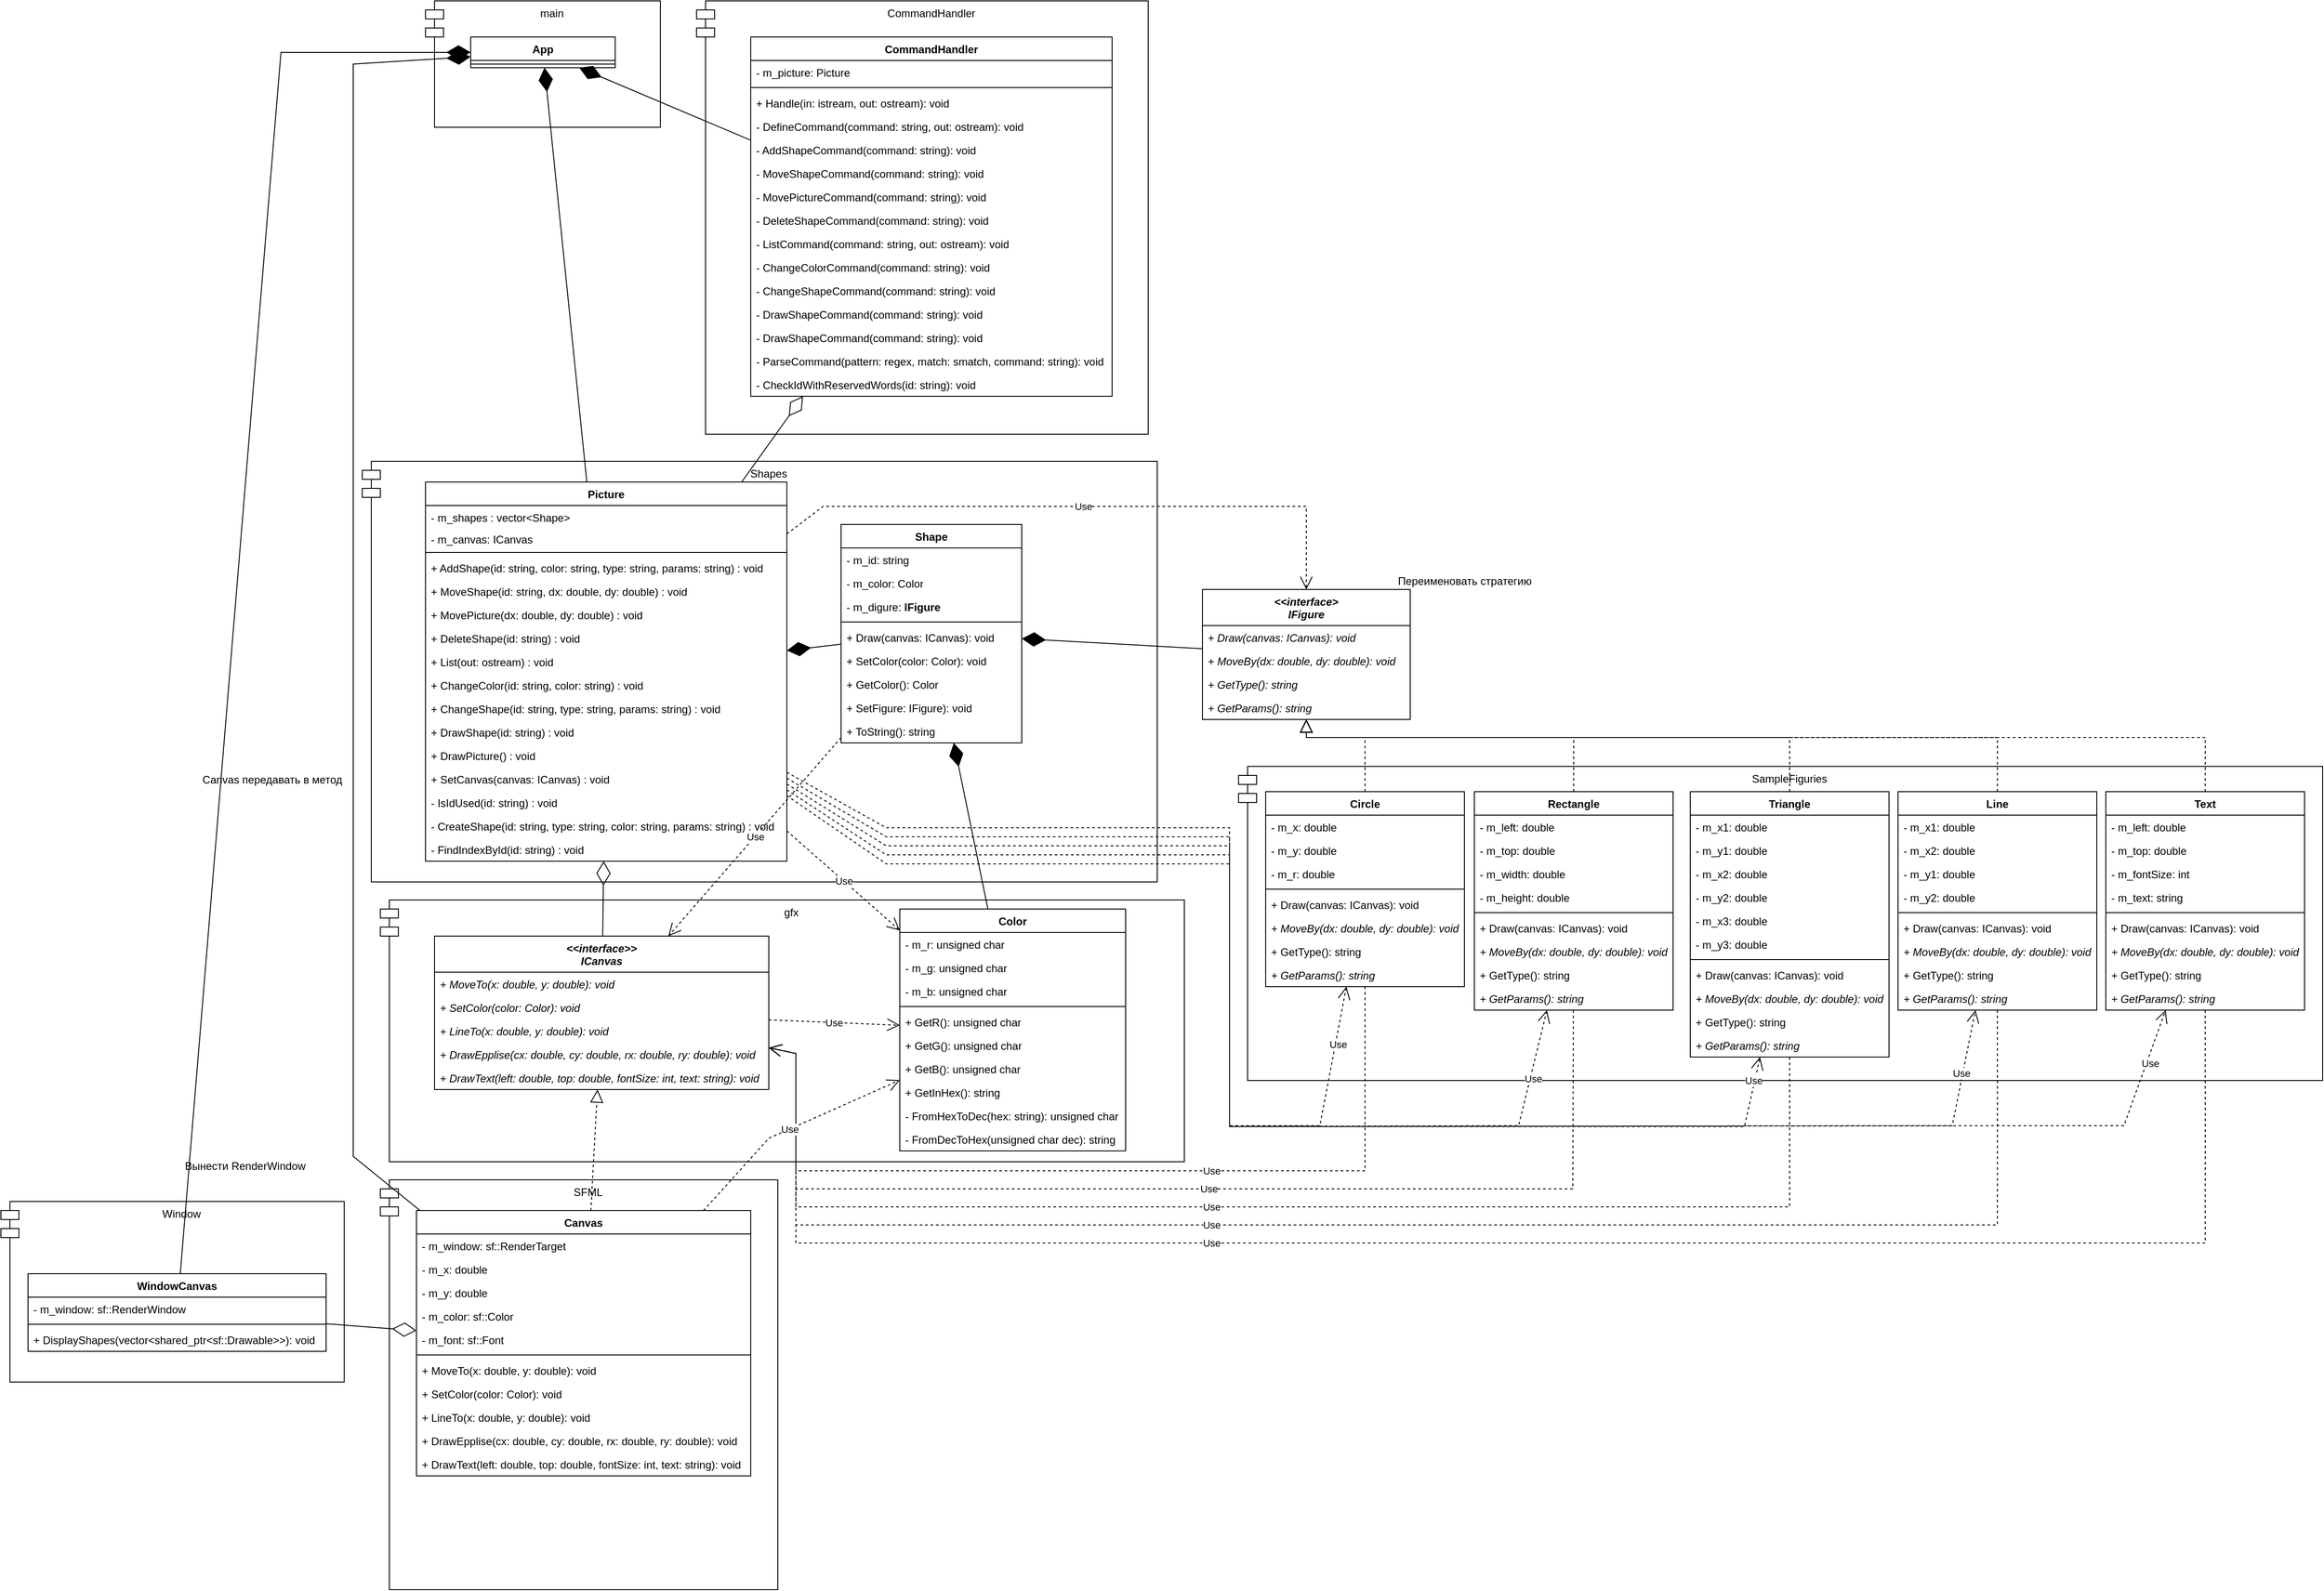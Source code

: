 <mxfile version="24.7.14">
  <diagram name="Страница — 1" id="0OpV4Xa3QXV75NDmF0c9">
    <mxGraphModel dx="1836" dy="539" grid="1" gridSize="10" guides="1" tooltips="1" connect="1" arrows="1" fold="1" page="1" pageScale="1" pageWidth="827" pageHeight="1169" math="0" shadow="0">
      <root>
        <mxCell id="0" />
        <mxCell id="1" parent="0" />
        <mxCell id="XAlAQZyRAJn5Z6stwKX8-49" value="Window" style="shape=module;align=left;spacingLeft=20;align=center;verticalAlign=top;whiteSpace=wrap;html=1;" parent="1" vertex="1">
          <mxGeometry x="-340" y="1350" width="380" height="200" as="geometry" />
        </mxCell>
        <mxCell id="2IdYhjhQksEz0VN_lS5l-38" value="SampleFiguries" style="shape=module;align=left;spacingLeft=20;align=center;verticalAlign=top;whiteSpace=wrap;html=1;" parent="1" vertex="1">
          <mxGeometry x="1030" y="868" width="1200" height="348" as="geometry" />
        </mxCell>
        <mxCell id="2IdYhjhQksEz0VN_lS5l-20" value="gfx" style="shape=module;align=left;spacingLeft=20;align=center;verticalAlign=top;whiteSpace=wrap;html=1;" parent="1" vertex="1">
          <mxGeometry x="80" y="1016" width="890" height="290" as="geometry" />
        </mxCell>
        <mxCell id="Rg9wagiexUnOvc4vePpl-20" value="Shapes" style="shape=module;align=left;spacingLeft=20;align=center;verticalAlign=top;whiteSpace=wrap;html=1;" parent="1" vertex="1">
          <mxGeometry x="60" y="530" width="880" height="466" as="geometry" />
        </mxCell>
        <mxCell id="Rg9wagiexUnOvc4vePpl-1" value="main" style="shape=module;align=left;spacingLeft=20;align=center;verticalAlign=top;whiteSpace=wrap;html=1;" parent="1" vertex="1">
          <mxGeometry x="130" y="20" width="260" height="140" as="geometry" />
        </mxCell>
        <mxCell id="Rg9wagiexUnOvc4vePpl-2" value="App" style="swimlane;fontStyle=1;align=center;verticalAlign=top;childLayout=stackLayout;horizontal=1;startSize=26;horizontalStack=0;resizeParent=1;resizeParentMax=0;resizeLast=0;collapsible=1;marginBottom=0;whiteSpace=wrap;html=1;" parent="1" vertex="1">
          <mxGeometry x="180" y="60" width="160" height="34" as="geometry" />
        </mxCell>
        <mxCell id="Rg9wagiexUnOvc4vePpl-4" value="" style="line;strokeWidth=1;fillColor=none;align=left;verticalAlign=middle;spacingTop=-1;spacingLeft=3;spacingRight=3;rotatable=0;labelPosition=right;points=[];portConstraint=eastwest;strokeColor=inherit;" parent="Rg9wagiexUnOvc4vePpl-2" vertex="1">
          <mxGeometry y="26" width="160" height="8" as="geometry" />
        </mxCell>
        <mxCell id="Rg9wagiexUnOvc4vePpl-6" value="CommandHandler" style="shape=module;align=left;spacingLeft=20;align=center;verticalAlign=top;whiteSpace=wrap;html=1;" parent="1" vertex="1">
          <mxGeometry x="430" y="20" width="500" height="480" as="geometry" />
        </mxCell>
        <mxCell id="Rg9wagiexUnOvc4vePpl-10" value="CommandHandler" style="swimlane;fontStyle=1;align=center;verticalAlign=top;childLayout=stackLayout;horizontal=1;startSize=26;horizontalStack=0;resizeParent=1;resizeParentMax=0;resizeLast=0;collapsible=1;marginBottom=0;whiteSpace=wrap;html=1;" parent="1" vertex="1">
          <mxGeometry x="490" y="60" width="400" height="398" as="geometry" />
        </mxCell>
        <mxCell id="Rg9wagiexUnOvc4vePpl-11" value="- m_picture: Picture" style="text;strokeColor=none;fillColor=none;align=left;verticalAlign=top;spacingLeft=4;spacingRight=4;overflow=hidden;rotatable=0;points=[[0,0.5],[1,0.5]];portConstraint=eastwest;whiteSpace=wrap;html=1;" parent="Rg9wagiexUnOvc4vePpl-10" vertex="1">
          <mxGeometry y="26" width="400" height="26" as="geometry" />
        </mxCell>
        <mxCell id="Rg9wagiexUnOvc4vePpl-12" value="" style="line;strokeWidth=1;fillColor=none;align=left;verticalAlign=middle;spacingTop=-1;spacingLeft=3;spacingRight=3;rotatable=0;labelPosition=right;points=[];portConstraint=eastwest;strokeColor=inherit;" parent="Rg9wagiexUnOvc4vePpl-10" vertex="1">
          <mxGeometry y="52" width="400" height="8" as="geometry" />
        </mxCell>
        <mxCell id="2IdYhjhQksEz0VN_lS5l-1" value="+ Handle(in: istream, out: ostream): void" style="text;strokeColor=none;fillColor=none;align=left;verticalAlign=top;spacingLeft=4;spacingRight=4;overflow=hidden;rotatable=0;points=[[0,0.5],[1,0.5]];portConstraint=eastwest;whiteSpace=wrap;html=1;" parent="Rg9wagiexUnOvc4vePpl-10" vertex="1">
          <mxGeometry y="60" width="400" height="26" as="geometry" />
        </mxCell>
        <mxCell id="XAlAQZyRAJn5Z6stwKX8-9" value="- DefineCommand(command: string, out: ostream): void" style="text;strokeColor=none;fillColor=none;align=left;verticalAlign=top;spacingLeft=4;spacingRight=4;overflow=hidden;rotatable=0;points=[[0,0.5],[1,0.5]];portConstraint=eastwest;whiteSpace=wrap;html=1;" parent="Rg9wagiexUnOvc4vePpl-10" vertex="1">
          <mxGeometry y="86" width="400" height="26" as="geometry" />
        </mxCell>
        <mxCell id="XAlAQZyRAJn5Z6stwKX8-11" value="- AddShapeCommand(command: string): void" style="text;strokeColor=none;fillColor=none;align=left;verticalAlign=top;spacingLeft=4;spacingRight=4;overflow=hidden;rotatable=0;points=[[0,0.5],[1,0.5]];portConstraint=eastwest;whiteSpace=wrap;html=1;" parent="Rg9wagiexUnOvc4vePpl-10" vertex="1">
          <mxGeometry y="112" width="400" height="26" as="geometry" />
        </mxCell>
        <mxCell id="XAlAQZyRAJn5Z6stwKX8-12" value="- MoveShapeCommand(command: string): void" style="text;strokeColor=none;fillColor=none;align=left;verticalAlign=top;spacingLeft=4;spacingRight=4;overflow=hidden;rotatable=0;points=[[0,0.5],[1,0.5]];portConstraint=eastwest;whiteSpace=wrap;html=1;" parent="Rg9wagiexUnOvc4vePpl-10" vertex="1">
          <mxGeometry y="138" width="400" height="26" as="geometry" />
        </mxCell>
        <mxCell id="XAlAQZyRAJn5Z6stwKX8-13" value="- MovePictureCommand(command: string): void" style="text;strokeColor=none;fillColor=none;align=left;verticalAlign=top;spacingLeft=4;spacingRight=4;overflow=hidden;rotatable=0;points=[[0,0.5],[1,0.5]];portConstraint=eastwest;whiteSpace=wrap;html=1;" parent="Rg9wagiexUnOvc4vePpl-10" vertex="1">
          <mxGeometry y="164" width="400" height="26" as="geometry" />
        </mxCell>
        <mxCell id="XAlAQZyRAJn5Z6stwKX8-14" value="- DeleteShapeCommand(command: string): void" style="text;strokeColor=none;fillColor=none;align=left;verticalAlign=top;spacingLeft=4;spacingRight=4;overflow=hidden;rotatable=0;points=[[0,0.5],[1,0.5]];portConstraint=eastwest;whiteSpace=wrap;html=1;" parent="Rg9wagiexUnOvc4vePpl-10" vertex="1">
          <mxGeometry y="190" width="400" height="26" as="geometry" />
        </mxCell>
        <mxCell id="XAlAQZyRAJn5Z6stwKX8-10" value="- ListCommand(command: string, out: ostream): void" style="text;strokeColor=none;fillColor=none;align=left;verticalAlign=top;spacingLeft=4;spacingRight=4;overflow=hidden;rotatable=0;points=[[0,0.5],[1,0.5]];portConstraint=eastwest;whiteSpace=wrap;html=1;" parent="Rg9wagiexUnOvc4vePpl-10" vertex="1">
          <mxGeometry y="216" width="400" height="26" as="geometry" />
        </mxCell>
        <mxCell id="XAlAQZyRAJn5Z6stwKX8-15" value="- ChangeColorCommand(command: string): void" style="text;strokeColor=none;fillColor=none;align=left;verticalAlign=top;spacingLeft=4;spacingRight=4;overflow=hidden;rotatable=0;points=[[0,0.5],[1,0.5]];portConstraint=eastwest;whiteSpace=wrap;html=1;" parent="Rg9wagiexUnOvc4vePpl-10" vertex="1">
          <mxGeometry y="242" width="400" height="26" as="geometry" />
        </mxCell>
        <mxCell id="XAlAQZyRAJn5Z6stwKX8-16" value="- ChangeShapeCommand(command: string): void" style="text;strokeColor=none;fillColor=none;align=left;verticalAlign=top;spacingLeft=4;spacingRight=4;overflow=hidden;rotatable=0;points=[[0,0.5],[1,0.5]];portConstraint=eastwest;whiteSpace=wrap;html=1;" parent="Rg9wagiexUnOvc4vePpl-10" vertex="1">
          <mxGeometry y="268" width="400" height="26" as="geometry" />
        </mxCell>
        <mxCell id="XAlAQZyRAJn5Z6stwKX8-17" value="- DrawShapeCommand(command: string): void" style="text;strokeColor=none;fillColor=none;align=left;verticalAlign=top;spacingLeft=4;spacingRight=4;overflow=hidden;rotatable=0;points=[[0,0.5],[1,0.5]];portConstraint=eastwest;whiteSpace=wrap;html=1;" parent="Rg9wagiexUnOvc4vePpl-10" vertex="1">
          <mxGeometry y="294" width="400" height="26" as="geometry" />
        </mxCell>
        <mxCell id="XAlAQZyRAJn5Z6stwKX8-19" value="- DrawShapeCommand(command: string): void" style="text;strokeColor=none;fillColor=none;align=left;verticalAlign=top;spacingLeft=4;spacingRight=4;overflow=hidden;rotatable=0;points=[[0,0.5],[1,0.5]];portConstraint=eastwest;whiteSpace=wrap;html=1;" parent="Rg9wagiexUnOvc4vePpl-10" vertex="1">
          <mxGeometry y="320" width="400" height="26" as="geometry" />
        </mxCell>
        <mxCell id="XAlAQZyRAJn5Z6stwKX8-18" value="- ParseCommand(pattern: regex, match: smatch, command: string): void" style="text;strokeColor=none;fillColor=none;align=left;verticalAlign=top;spacingLeft=4;spacingRight=4;overflow=hidden;rotatable=0;points=[[0,0.5],[1,0.5]];portConstraint=eastwest;whiteSpace=wrap;html=1;" parent="Rg9wagiexUnOvc4vePpl-10" vertex="1">
          <mxGeometry y="346" width="400" height="26" as="geometry" />
        </mxCell>
        <mxCell id="XAlAQZyRAJn5Z6stwKX8-20" value="- CheckIdWithReservedWords(id: string): void" style="text;strokeColor=none;fillColor=none;align=left;verticalAlign=top;spacingLeft=4;spacingRight=4;overflow=hidden;rotatable=0;points=[[0,0.5],[1,0.5]];portConstraint=eastwest;whiteSpace=wrap;html=1;" parent="Rg9wagiexUnOvc4vePpl-10" vertex="1">
          <mxGeometry y="372" width="400" height="26" as="geometry" />
        </mxCell>
        <mxCell id="Rg9wagiexUnOvc4vePpl-14" value="" style="endArrow=diamondThin;endFill=0;endSize=24;html=1;rounded=0;" parent="1" source="Rg9wagiexUnOvc4vePpl-16" target="Rg9wagiexUnOvc4vePpl-10" edge="1">
          <mxGeometry width="160" relative="1" as="geometry">
            <mxPoint x="280" y="376" as="sourcePoint" />
            <mxPoint x="428.163" y="664" as="targetPoint" />
          </mxGeometry>
        </mxCell>
        <mxCell id="Rg9wagiexUnOvc4vePpl-16" value="Picture" style="swimlane;fontStyle=1;align=center;verticalAlign=top;childLayout=stackLayout;horizontal=1;startSize=26;horizontalStack=0;resizeParent=1;resizeParentMax=0;resizeLast=0;collapsible=1;marginBottom=0;whiteSpace=wrap;html=1;" parent="1" vertex="1">
          <mxGeometry x="130" y="553" width="400" height="420" as="geometry" />
        </mxCell>
        <mxCell id="Rg9wagiexUnOvc4vePpl-17" value="- m_shapes : vector&amp;lt;Shape&amp;gt;" style="text;strokeColor=none;fillColor=none;align=left;verticalAlign=top;spacingLeft=4;spacingRight=4;overflow=hidden;rotatable=0;points=[[0,0.5],[1,0.5]];portConstraint=eastwest;whiteSpace=wrap;html=1;" parent="Rg9wagiexUnOvc4vePpl-16" vertex="1">
          <mxGeometry y="26" width="400" height="24" as="geometry" />
        </mxCell>
        <mxCell id="2IdYhjhQksEz0VN_lS5l-22" value="- m_canvas: ICanvas" style="text;strokeColor=none;fillColor=none;align=left;verticalAlign=top;spacingLeft=4;spacingRight=4;overflow=hidden;rotatable=0;points=[[0,0.5],[1,0.5]];portConstraint=eastwest;whiteSpace=wrap;html=1;" parent="Rg9wagiexUnOvc4vePpl-16" vertex="1">
          <mxGeometry y="50" width="400" height="24" as="geometry" />
        </mxCell>
        <mxCell id="Rg9wagiexUnOvc4vePpl-18" value="" style="line;strokeWidth=1;fillColor=none;align=left;verticalAlign=middle;spacingTop=-1;spacingLeft=3;spacingRight=3;rotatable=0;labelPosition=right;points=[];portConstraint=eastwest;strokeColor=inherit;" parent="Rg9wagiexUnOvc4vePpl-16" vertex="1">
          <mxGeometry y="74" width="400" height="8" as="geometry" />
        </mxCell>
        <mxCell id="Rg9wagiexUnOvc4vePpl-19" value="+ AddShape(id: string, color: string, type: string, params: string&lt;span style=&quot;background-color: initial;&quot;&gt;) : void&lt;/span&gt;" style="text;strokeColor=none;fillColor=none;align=left;verticalAlign=top;spacingLeft=4;spacingRight=4;overflow=hidden;rotatable=0;points=[[0,0.5],[1,0.5]];portConstraint=eastwest;whiteSpace=wrap;html=1;" parent="Rg9wagiexUnOvc4vePpl-16" vertex="1">
          <mxGeometry y="82" width="400" height="26" as="geometry" />
        </mxCell>
        <mxCell id="Rg9wagiexUnOvc4vePpl-26" value="+ MoveShape(id: string, dx: double, dy: double) : void" style="text;strokeColor=none;fillColor=none;align=left;verticalAlign=top;spacingLeft=4;spacingRight=4;overflow=hidden;rotatable=0;points=[[0,0.5],[1,0.5]];portConstraint=eastwest;whiteSpace=wrap;html=1;" parent="Rg9wagiexUnOvc4vePpl-16" vertex="1">
          <mxGeometry y="108" width="400" height="26" as="geometry" />
        </mxCell>
        <mxCell id="Rg9wagiexUnOvc4vePpl-31" value="+ MovePicture(dx: double, dy: double) : void" style="text;strokeColor=none;fillColor=none;align=left;verticalAlign=top;spacingLeft=4;spacingRight=4;overflow=hidden;rotatable=0;points=[[0,0.5],[1,0.5]];portConstraint=eastwest;whiteSpace=wrap;html=1;" parent="Rg9wagiexUnOvc4vePpl-16" vertex="1">
          <mxGeometry y="134" width="400" height="26" as="geometry" />
        </mxCell>
        <mxCell id="Rg9wagiexUnOvc4vePpl-32" value="+ DeleteShape(id: string) : void" style="text;strokeColor=none;fillColor=none;align=left;verticalAlign=top;spacingLeft=4;spacingRight=4;overflow=hidden;rotatable=0;points=[[0,0.5],[1,0.5]];portConstraint=eastwest;whiteSpace=wrap;html=1;" parent="Rg9wagiexUnOvc4vePpl-16" vertex="1">
          <mxGeometry y="160" width="400" height="26" as="geometry" />
        </mxCell>
        <mxCell id="Rg9wagiexUnOvc4vePpl-33" value="+ List(out: ostream) : void" style="text;strokeColor=none;fillColor=none;align=left;verticalAlign=top;spacingLeft=4;spacingRight=4;overflow=hidden;rotatable=0;points=[[0,0.5],[1,0.5]];portConstraint=eastwest;whiteSpace=wrap;html=1;" parent="Rg9wagiexUnOvc4vePpl-16" vertex="1">
          <mxGeometry y="186" width="400" height="26" as="geometry" />
        </mxCell>
        <mxCell id="Rg9wagiexUnOvc4vePpl-35" value="+ ChangeColor(id: string, color: string) : void" style="text;strokeColor=none;fillColor=none;align=left;verticalAlign=top;spacingLeft=4;spacingRight=4;overflow=hidden;rotatable=0;points=[[0,0.5],[1,0.5]];portConstraint=eastwest;whiteSpace=wrap;html=1;" parent="Rg9wagiexUnOvc4vePpl-16" vertex="1">
          <mxGeometry y="212" width="400" height="26" as="geometry" />
        </mxCell>
        <mxCell id="Rg9wagiexUnOvc4vePpl-36" value="+ ChangeShape(id: string, type: string, params: string) : void" style="text;strokeColor=none;fillColor=none;align=left;verticalAlign=top;spacingLeft=4;spacingRight=4;overflow=hidden;rotatable=0;points=[[0,0.5],[1,0.5]];portConstraint=eastwest;whiteSpace=wrap;html=1;" parent="Rg9wagiexUnOvc4vePpl-16" vertex="1">
          <mxGeometry y="238" width="400" height="26" as="geometry" />
        </mxCell>
        <mxCell id="Rg9wagiexUnOvc4vePpl-37" value="+ DrawShape(id: string) : void" style="text;strokeColor=none;fillColor=none;align=left;verticalAlign=top;spacingLeft=4;spacingRight=4;overflow=hidden;rotatable=0;points=[[0,0.5],[1,0.5]];portConstraint=eastwest;whiteSpace=wrap;html=1;" parent="Rg9wagiexUnOvc4vePpl-16" vertex="1">
          <mxGeometry y="264" width="400" height="26" as="geometry" />
        </mxCell>
        <mxCell id="Rg9wagiexUnOvc4vePpl-38" value="+ DrawPicture() : void" style="text;strokeColor=none;fillColor=none;align=left;verticalAlign=top;spacingLeft=4;spacingRight=4;overflow=hidden;rotatable=0;points=[[0,0.5],[1,0.5]];portConstraint=eastwest;whiteSpace=wrap;html=1;" parent="Rg9wagiexUnOvc4vePpl-16" vertex="1">
          <mxGeometry y="290" width="400" height="26" as="geometry" />
        </mxCell>
        <mxCell id="2IdYhjhQksEz0VN_lS5l-107" value="+ SetCanvas(canvas: ICanvas) : void" style="text;strokeColor=none;fillColor=none;align=left;verticalAlign=top;spacingLeft=4;spacingRight=4;overflow=hidden;rotatable=0;points=[[0,0.5],[1,0.5]];portConstraint=eastwest;whiteSpace=wrap;html=1;" parent="Rg9wagiexUnOvc4vePpl-16" vertex="1">
          <mxGeometry y="316" width="400" height="26" as="geometry" />
        </mxCell>
        <mxCell id="XAlAQZyRAJn5Z6stwKX8-21" value="- IsIdUsed(id: string) : void" style="text;strokeColor=none;fillColor=none;align=left;verticalAlign=top;spacingLeft=4;spacingRight=4;overflow=hidden;rotatable=0;points=[[0,0.5],[1,0.5]];portConstraint=eastwest;whiteSpace=wrap;html=1;" parent="Rg9wagiexUnOvc4vePpl-16" vertex="1">
          <mxGeometry y="342" width="400" height="26" as="geometry" />
        </mxCell>
        <mxCell id="XAlAQZyRAJn5Z6stwKX8-22" value="- CreateShape(id: string, type: string, color: string, params: string) : void" style="text;strokeColor=none;fillColor=none;align=left;verticalAlign=top;spacingLeft=4;spacingRight=4;overflow=hidden;rotatable=0;points=[[0,0.5],[1,0.5]];portConstraint=eastwest;whiteSpace=wrap;html=1;" parent="Rg9wagiexUnOvc4vePpl-16" vertex="1">
          <mxGeometry y="368" width="400" height="26" as="geometry" />
        </mxCell>
        <mxCell id="XAlAQZyRAJn5Z6stwKX8-23" value="- FindIndexById(id: string) : void" style="text;strokeColor=none;fillColor=none;align=left;verticalAlign=top;spacingLeft=4;spacingRight=4;overflow=hidden;rotatable=0;points=[[0,0.5],[1,0.5]];portConstraint=eastwest;whiteSpace=wrap;html=1;" parent="Rg9wagiexUnOvc4vePpl-16" vertex="1">
          <mxGeometry y="394" width="400" height="26" as="geometry" />
        </mxCell>
        <mxCell id="Rg9wagiexUnOvc4vePpl-21" value="Shape" style="swimlane;fontStyle=1;align=center;verticalAlign=top;childLayout=stackLayout;horizontal=1;startSize=26;horizontalStack=0;resizeParent=1;resizeParentMax=0;resizeLast=0;collapsible=1;marginBottom=0;whiteSpace=wrap;html=1;" parent="1" vertex="1">
          <mxGeometry x="590" y="600" width="200" height="242" as="geometry" />
        </mxCell>
        <mxCell id="XAlAQZyRAJn5Z6stwKX8-24" value="- m_id: string" style="text;strokeColor=none;fillColor=none;align=left;verticalAlign=top;spacingLeft=4;spacingRight=4;overflow=hidden;rotatable=0;points=[[0,0.5],[1,0.5]];portConstraint=eastwest;whiteSpace=wrap;html=1;" parent="Rg9wagiexUnOvc4vePpl-21" vertex="1">
          <mxGeometry y="26" width="200" height="26" as="geometry" />
        </mxCell>
        <mxCell id="Rg9wagiexUnOvc4vePpl-22" value="- m_color: Color" style="text;strokeColor=none;fillColor=none;align=left;verticalAlign=top;spacingLeft=4;spacingRight=4;overflow=hidden;rotatable=0;points=[[0,0.5],[1,0.5]];portConstraint=eastwest;whiteSpace=wrap;html=1;" parent="Rg9wagiexUnOvc4vePpl-21" vertex="1">
          <mxGeometry y="52" width="200" height="26" as="geometry" />
        </mxCell>
        <mxCell id="Rg9wagiexUnOvc4vePpl-53" value="- m_digure:&amp;nbsp;&lt;span style=&quot;font-weight: 700; text-align: center;&quot;&gt;IFigure&lt;/span&gt;" style="text;strokeColor=none;fillColor=none;align=left;verticalAlign=top;spacingLeft=4;spacingRight=4;overflow=hidden;rotatable=0;points=[[0,0.5],[1,0.5]];portConstraint=eastwest;whiteSpace=wrap;html=1;" parent="Rg9wagiexUnOvc4vePpl-21" vertex="1">
          <mxGeometry y="78" width="200" height="26" as="geometry" />
        </mxCell>
        <mxCell id="Rg9wagiexUnOvc4vePpl-23" value="" style="line;strokeWidth=1;fillColor=none;align=left;verticalAlign=middle;spacingTop=-1;spacingLeft=3;spacingRight=3;rotatable=0;labelPosition=right;points=[];portConstraint=eastwest;strokeColor=inherit;" parent="Rg9wagiexUnOvc4vePpl-21" vertex="1">
          <mxGeometry y="104" width="200" height="8" as="geometry" />
        </mxCell>
        <mxCell id="Rg9wagiexUnOvc4vePpl-57" value="+ Draw(canvas: ICanvas): void" style="text;strokeColor=none;fillColor=none;align=left;verticalAlign=top;spacingLeft=4;spacingRight=4;overflow=hidden;rotatable=0;points=[[0,0.5],[1,0.5]];portConstraint=eastwest;whiteSpace=wrap;html=1;" parent="Rg9wagiexUnOvc4vePpl-21" vertex="1">
          <mxGeometry y="112" width="200" height="26" as="geometry" />
        </mxCell>
        <mxCell id="Rg9wagiexUnOvc4vePpl-58" value="+ SetColor(color: Color): void" style="text;strokeColor=none;fillColor=none;align=left;verticalAlign=top;spacingLeft=4;spacingRight=4;overflow=hidden;rotatable=0;points=[[0,0.5],[1,0.5]];portConstraint=eastwest;whiteSpace=wrap;html=1;" parent="Rg9wagiexUnOvc4vePpl-21" vertex="1">
          <mxGeometry y="138" width="200" height="26" as="geometry" />
        </mxCell>
        <mxCell id="Rg9wagiexUnOvc4vePpl-59" value="+ GetColor(): Color" style="text;strokeColor=none;fillColor=none;align=left;verticalAlign=top;spacingLeft=4;spacingRight=4;overflow=hidden;rotatable=0;points=[[0,0.5],[1,0.5]];portConstraint=eastwest;whiteSpace=wrap;html=1;" parent="Rg9wagiexUnOvc4vePpl-21" vertex="1">
          <mxGeometry y="164" width="200" height="26" as="geometry" />
        </mxCell>
        <mxCell id="Rg9wagiexUnOvc4vePpl-24" value="+ SetFigure: IFigure): void" style="text;strokeColor=none;fillColor=none;align=left;verticalAlign=top;spacingLeft=4;spacingRight=4;overflow=hidden;rotatable=0;points=[[0,0.5],[1,0.5]];portConstraint=eastwest;whiteSpace=wrap;html=1;" parent="Rg9wagiexUnOvc4vePpl-21" vertex="1">
          <mxGeometry y="190" width="200" height="26" as="geometry" />
        </mxCell>
        <mxCell id="2IdYhjhQksEz0VN_lS5l-4" value="+ ToString(): string" style="text;strokeColor=none;fillColor=none;align=left;verticalAlign=top;spacingLeft=4;spacingRight=4;overflow=hidden;rotatable=0;points=[[0,0.5],[1,0.5]];portConstraint=eastwest;whiteSpace=wrap;html=1;" parent="Rg9wagiexUnOvc4vePpl-21" vertex="1">
          <mxGeometry y="216" width="200" height="26" as="geometry" />
        </mxCell>
        <mxCell id="Rg9wagiexUnOvc4vePpl-25" value="" style="endArrow=diamondThin;endFill=1;endSize=24;html=1;rounded=0;" parent="1" source="Rg9wagiexUnOvc4vePpl-21" target="Rg9wagiexUnOvc4vePpl-16" edge="1">
          <mxGeometry width="160" relative="1" as="geometry">
            <mxPoint x="360" y="646" as="sourcePoint" />
            <mxPoint x="520" y="646" as="targetPoint" />
          </mxGeometry>
        </mxCell>
        <mxCell id="Rg9wagiexUnOvc4vePpl-42" value="&lt;&lt;interface&gt;&gt;&#xa;ICanvas" style="swimlane;fontStyle=3;align=center;verticalAlign=top;childLayout=stackLayout;horizontal=1;startSize=40;horizontalStack=0;resizeParent=1;resizeParentMax=0;resizeLast=0;collapsible=1;marginBottom=0;" parent="1" vertex="1">
          <mxGeometry x="140" y="1056" width="370" height="170" as="geometry" />
        </mxCell>
        <mxCell id="Rg9wagiexUnOvc4vePpl-43" value="+ MoveTo(x: double, y: double): void" style="text;strokeColor=none;fillColor=none;align=left;verticalAlign=top;spacingLeft=4;spacingRight=4;overflow=hidden;rotatable=0;points=[[0,0.5],[1,0.5]];portConstraint=eastwest;fontStyle=2" parent="Rg9wagiexUnOvc4vePpl-42" vertex="1">
          <mxGeometry y="40" width="370" height="26" as="geometry" />
        </mxCell>
        <mxCell id="Rg9wagiexUnOvc4vePpl-44" value="+ SetColor(color: Color): void" style="text;strokeColor=none;fillColor=none;align=left;verticalAlign=top;spacingLeft=4;spacingRight=4;overflow=hidden;rotatable=0;points=[[0,0.5],[1,0.5]];portConstraint=eastwest;fontStyle=2" parent="Rg9wagiexUnOvc4vePpl-42" vertex="1">
          <mxGeometry y="66" width="370" height="26" as="geometry" />
        </mxCell>
        <mxCell id="Rg9wagiexUnOvc4vePpl-45" value="+ LineTo(x: double, y: double): void" style="text;strokeColor=none;fillColor=none;align=left;verticalAlign=top;spacingLeft=4;spacingRight=4;overflow=hidden;rotatable=0;points=[[0,0.5],[1,0.5]];portConstraint=eastwest;fontStyle=2" parent="Rg9wagiexUnOvc4vePpl-42" vertex="1">
          <mxGeometry y="92" width="370" height="26" as="geometry" />
        </mxCell>
        <mxCell id="Rg9wagiexUnOvc4vePpl-46" value="+ DrawEpplise(cx: double, cy: double, rx: double, ry: double): void" style="text;strokeColor=none;fillColor=none;align=left;verticalAlign=top;spacingLeft=4;spacingRight=4;overflow=hidden;rotatable=0;points=[[0,0.5],[1,0.5]];portConstraint=eastwest;fontStyle=2" parent="Rg9wagiexUnOvc4vePpl-42" vertex="1">
          <mxGeometry y="118" width="370" height="26" as="geometry" />
        </mxCell>
        <mxCell id="Rg9wagiexUnOvc4vePpl-47" value="+ DrawText(left: double, top: double, fontSize: int, text: string): void" style="text;strokeColor=none;fillColor=none;align=left;verticalAlign=top;spacingLeft=4;spacingRight=4;overflow=hidden;rotatable=0;points=[[0,0.5],[1,0.5]];portConstraint=eastwest;fontStyle=2" parent="Rg9wagiexUnOvc4vePpl-42" vertex="1">
          <mxGeometry y="144" width="370" height="26" as="geometry" />
        </mxCell>
        <mxCell id="Rg9wagiexUnOvc4vePpl-54" value="&lt;div&gt;&lt;i&gt;&amp;lt;&amp;lt;interface&amp;gt;&lt;/i&gt;&lt;/div&gt;&lt;i&gt;IFigure&lt;/i&gt;" style="swimlane;fontStyle=1;align=center;verticalAlign=top;childLayout=stackLayout;horizontal=1;startSize=40;horizontalStack=0;resizeParent=1;resizeParentMax=0;resizeLast=0;collapsible=1;marginBottom=0;whiteSpace=wrap;html=1;" parent="1" vertex="1">
          <mxGeometry x="990" y="672" width="230" height="144" as="geometry" />
        </mxCell>
        <mxCell id="Rg9wagiexUnOvc4vePpl-55" value="&lt;i&gt;+ Draw(canvas: ICanvas): void&lt;/i&gt;" style="text;strokeColor=none;fillColor=none;align=left;verticalAlign=top;spacingLeft=4;spacingRight=4;overflow=hidden;rotatable=0;points=[[0,0.5],[1,0.5]];portConstraint=eastwest;whiteSpace=wrap;html=1;" parent="Rg9wagiexUnOvc4vePpl-54" vertex="1">
          <mxGeometry y="40" width="230" height="26" as="geometry" />
        </mxCell>
        <mxCell id="2IdYhjhQksEz0VN_lS5l-21" value="&lt;i&gt;+ MoveBy(dx: double, dy: double): void&lt;/i&gt;" style="text;strokeColor=none;fillColor=none;align=left;verticalAlign=top;spacingLeft=4;spacingRight=4;overflow=hidden;rotatable=0;points=[[0,0.5],[1,0.5]];portConstraint=eastwest;whiteSpace=wrap;html=1;" parent="Rg9wagiexUnOvc4vePpl-54" vertex="1">
          <mxGeometry y="66" width="230" height="26" as="geometry" />
        </mxCell>
        <mxCell id="2IdYhjhQksEz0VN_lS5l-5" value="&lt;i&gt;+ GetType(): string&lt;/i&gt;" style="text;strokeColor=none;fillColor=none;align=left;verticalAlign=top;spacingLeft=4;spacingRight=4;overflow=hidden;rotatable=0;points=[[0,0.5],[1,0.5]];portConstraint=eastwest;whiteSpace=wrap;html=1;" parent="Rg9wagiexUnOvc4vePpl-54" vertex="1">
          <mxGeometry y="92" width="230" height="26" as="geometry" />
        </mxCell>
        <mxCell id="OTlooxgMmgsXdkru4W10-1" value="&lt;i&gt;+ GetParams(): string&lt;/i&gt;" style="text;strokeColor=none;fillColor=none;align=left;verticalAlign=top;spacingLeft=4;spacingRight=4;overflow=hidden;rotatable=0;points=[[0,0.5],[1,0.5]];portConstraint=eastwest;whiteSpace=wrap;html=1;" parent="Rg9wagiexUnOvc4vePpl-54" vertex="1">
          <mxGeometry y="118" width="230" height="26" as="geometry" />
        </mxCell>
        <mxCell id="Rg9wagiexUnOvc4vePpl-56" value="" style="endArrow=diamondThin;endFill=1;endSize=24;html=1;rounded=0;" parent="1" source="Rg9wagiexUnOvc4vePpl-54" target="Rg9wagiexUnOvc4vePpl-21" edge="1">
          <mxGeometry width="160" relative="1" as="geometry">
            <mxPoint x="920" y="696" as="sourcePoint" />
            <mxPoint x="1080" y="696" as="targetPoint" />
          </mxGeometry>
        </mxCell>
        <mxCell id="2IdYhjhQksEz0VN_lS5l-2" value="" style="endArrow=diamondThin;endFill=1;endSize=24;html=1;rounded=0;" parent="1" source="Rg9wagiexUnOvc4vePpl-10" target="Rg9wagiexUnOvc4vePpl-2" edge="1">
          <mxGeometry width="160" relative="1" as="geometry">
            <mxPoint x="520" y="290" as="sourcePoint" />
            <mxPoint x="680" y="290" as="targetPoint" />
          </mxGeometry>
        </mxCell>
        <mxCell id="2IdYhjhQksEz0VN_lS5l-3" value="" style="endArrow=diamondThin;endFill=1;endSize=24;html=1;rounded=0;" parent="1" source="Rg9wagiexUnOvc4vePpl-16" target="Rg9wagiexUnOvc4vePpl-2" edge="1">
          <mxGeometry width="160" relative="1" as="geometry">
            <mxPoint x="490" y="117" as="sourcePoint" />
            <mxPoint x="350" y="98" as="targetPoint" />
          </mxGeometry>
        </mxCell>
        <mxCell id="2IdYhjhQksEz0VN_lS5l-10" value="Color" style="swimlane;fontStyle=1;align=center;verticalAlign=top;childLayout=stackLayout;horizontal=1;startSize=26;horizontalStack=0;resizeParent=1;resizeParentMax=0;resizeLast=0;collapsible=1;marginBottom=0;whiteSpace=wrap;html=1;" parent="1" vertex="1">
          <mxGeometry x="655" y="1026" width="250" height="268" as="geometry" />
        </mxCell>
        <mxCell id="2IdYhjhQksEz0VN_lS5l-11" value="- m_r: unsigned char" style="text;strokeColor=none;fillColor=none;align=left;verticalAlign=top;spacingLeft=4;spacingRight=4;overflow=hidden;rotatable=0;points=[[0,0.5],[1,0.5]];portConstraint=eastwest;whiteSpace=wrap;html=1;" parent="2IdYhjhQksEz0VN_lS5l-10" vertex="1">
          <mxGeometry y="26" width="250" height="26" as="geometry" />
        </mxCell>
        <mxCell id="2IdYhjhQksEz0VN_lS5l-14" value="- m_g: unsigned char" style="text;strokeColor=none;fillColor=none;align=left;verticalAlign=top;spacingLeft=4;spacingRight=4;overflow=hidden;rotatable=0;points=[[0,0.5],[1,0.5]];portConstraint=eastwest;whiteSpace=wrap;html=1;" parent="2IdYhjhQksEz0VN_lS5l-10" vertex="1">
          <mxGeometry y="52" width="250" height="26" as="geometry" />
        </mxCell>
        <mxCell id="2IdYhjhQksEz0VN_lS5l-15" value="- m_b: unsigned char" style="text;strokeColor=none;fillColor=none;align=left;verticalAlign=top;spacingLeft=4;spacingRight=4;overflow=hidden;rotatable=0;points=[[0,0.5],[1,0.5]];portConstraint=eastwest;whiteSpace=wrap;html=1;" parent="2IdYhjhQksEz0VN_lS5l-10" vertex="1">
          <mxGeometry y="78" width="250" height="26" as="geometry" />
        </mxCell>
        <mxCell id="2IdYhjhQksEz0VN_lS5l-12" value="" style="line;strokeWidth=1;fillColor=none;align=left;verticalAlign=middle;spacingTop=-1;spacingLeft=3;spacingRight=3;rotatable=0;labelPosition=right;points=[];portConstraint=eastwest;strokeColor=inherit;" parent="2IdYhjhQksEz0VN_lS5l-10" vertex="1">
          <mxGeometry y="104" width="250" height="8" as="geometry" />
        </mxCell>
        <mxCell id="2IdYhjhQksEz0VN_lS5l-16" value="+ GetR(): unsigned char" style="text;strokeColor=none;fillColor=none;align=left;verticalAlign=top;spacingLeft=4;spacingRight=4;overflow=hidden;rotatable=0;points=[[0,0.5],[1,0.5]];portConstraint=eastwest;whiteSpace=wrap;html=1;" parent="2IdYhjhQksEz0VN_lS5l-10" vertex="1">
          <mxGeometry y="112" width="250" height="26" as="geometry" />
        </mxCell>
        <mxCell id="2IdYhjhQksEz0VN_lS5l-17" value="+ GetG(): unsigned char" style="text;strokeColor=none;fillColor=none;align=left;verticalAlign=top;spacingLeft=4;spacingRight=4;overflow=hidden;rotatable=0;points=[[0,0.5],[1,0.5]];portConstraint=eastwest;whiteSpace=wrap;html=1;" parent="2IdYhjhQksEz0VN_lS5l-10" vertex="1">
          <mxGeometry y="138" width="250" height="26" as="geometry" />
        </mxCell>
        <mxCell id="2IdYhjhQksEz0VN_lS5l-13" value="+ GetB(): unsigned char" style="text;strokeColor=none;fillColor=none;align=left;verticalAlign=top;spacingLeft=4;spacingRight=4;overflow=hidden;rotatable=0;points=[[0,0.5],[1,0.5]];portConstraint=eastwest;whiteSpace=wrap;html=1;" parent="2IdYhjhQksEz0VN_lS5l-10" vertex="1">
          <mxGeometry y="164" width="250" height="26" as="geometry" />
        </mxCell>
        <mxCell id="2IdYhjhQksEz0VN_lS5l-18" value="+ GetInHex(): string" style="text;strokeColor=none;fillColor=none;align=left;verticalAlign=top;spacingLeft=4;spacingRight=4;overflow=hidden;rotatable=0;points=[[0,0.5],[1,0.5]];portConstraint=eastwest;whiteSpace=wrap;html=1;" parent="2IdYhjhQksEz0VN_lS5l-10" vertex="1">
          <mxGeometry y="190" width="250" height="26" as="geometry" />
        </mxCell>
        <mxCell id="OTlooxgMmgsXdkru4W10-7" value="- FromHexToDec(hex: string): unsigned char" style="text;strokeColor=none;fillColor=none;align=left;verticalAlign=top;spacingLeft=4;spacingRight=4;overflow=hidden;rotatable=0;points=[[0,0.5],[1,0.5]];portConstraint=eastwest;whiteSpace=wrap;html=1;" parent="2IdYhjhQksEz0VN_lS5l-10" vertex="1">
          <mxGeometry y="216" width="250" height="26" as="geometry" />
        </mxCell>
        <mxCell id="OTlooxgMmgsXdkru4W10-8" value="- FromDecToHex(unsigned char dec): string" style="text;strokeColor=none;fillColor=none;align=left;verticalAlign=top;spacingLeft=4;spacingRight=4;overflow=hidden;rotatable=0;points=[[0,0.5],[1,0.5]];portConstraint=eastwest;whiteSpace=wrap;html=1;" parent="2IdYhjhQksEz0VN_lS5l-10" vertex="1">
          <mxGeometry y="242" width="250" height="26" as="geometry" />
        </mxCell>
        <mxCell id="2IdYhjhQksEz0VN_lS5l-19" value="" style="endArrow=diamondThin;endFill=1;endSize=24;html=1;rounded=0;" parent="1" source="2IdYhjhQksEz0VN_lS5l-10" target="Rg9wagiexUnOvc4vePpl-21" edge="1">
          <mxGeometry width="160" relative="1" as="geometry">
            <mxPoint x="760" y="926" as="sourcePoint" />
            <mxPoint x="920" y="926" as="targetPoint" />
          </mxGeometry>
        </mxCell>
        <mxCell id="2IdYhjhQksEz0VN_lS5l-23" value="Use" style="endArrow=open;endSize=12;dashed=1;html=1;rounded=0;" parent="1" source="Rg9wagiexUnOvc4vePpl-42" target="2IdYhjhQksEz0VN_lS5l-10" edge="1">
          <mxGeometry width="160" relative="1" as="geometry">
            <mxPoint x="440" y="1036" as="sourcePoint" />
            <mxPoint x="600" y="1036" as="targetPoint" />
          </mxGeometry>
        </mxCell>
        <mxCell id="2IdYhjhQksEz0VN_lS5l-24" value="Use" style="endArrow=open;endSize=12;dashed=1;html=1;rounded=0;" parent="1" source="Rg9wagiexUnOvc4vePpl-16" target="2IdYhjhQksEz0VN_lS5l-10" edge="1">
          <mxGeometry width="160" relative="1" as="geometry">
            <mxPoint x="440" y="1036" as="sourcePoint" />
            <mxPoint x="600" y="1036" as="targetPoint" />
          </mxGeometry>
        </mxCell>
        <mxCell id="2IdYhjhQksEz0VN_lS5l-25" value="" style="endArrow=diamondThin;endFill=0;endSize=24;html=1;rounded=0;" parent="1" source="Rg9wagiexUnOvc4vePpl-42" target="Rg9wagiexUnOvc4vePpl-16" edge="1">
          <mxGeometry width="160" relative="1" as="geometry">
            <mxPoint x="470" y="906" as="sourcePoint" />
            <mxPoint x="630" y="906" as="targetPoint" />
          </mxGeometry>
        </mxCell>
        <mxCell id="2IdYhjhQksEz0VN_lS5l-26" value="Use" style="endArrow=open;endSize=12;dashed=1;html=1;rounded=0;" parent="1" source="Rg9wagiexUnOvc4vePpl-21" target="Rg9wagiexUnOvc4vePpl-42" edge="1">
          <mxGeometry width="160" relative="1" as="geometry">
            <mxPoint x="470" y="976" as="sourcePoint" />
            <mxPoint x="630" y="976" as="targetPoint" />
          </mxGeometry>
        </mxCell>
        <mxCell id="2IdYhjhQksEz0VN_lS5l-27" value="Use" style="endArrow=open;endSize=12;dashed=1;html=1;rounded=0;" parent="1" source="Rg9wagiexUnOvc4vePpl-16" target="Rg9wagiexUnOvc4vePpl-54" edge="1">
          <mxGeometry width="160" relative="1" as="geometry">
            <mxPoint x="633" y="898" as="sourcePoint" />
            <mxPoint x="435" y="1066" as="targetPoint" />
            <Array as="points">
              <mxPoint x="570" y="580" />
              <mxPoint x="1105" y="580" />
            </Array>
          </mxGeometry>
        </mxCell>
        <mxCell id="2IdYhjhQksEz0VN_lS5l-32" value="Circle" style="swimlane;fontStyle=1;align=center;verticalAlign=top;childLayout=stackLayout;horizontal=1;startSize=26;horizontalStack=0;resizeParent=1;resizeParentMax=0;resizeLast=0;collapsible=1;marginBottom=0;whiteSpace=wrap;html=1;" parent="1" vertex="1">
          <mxGeometry x="1060" y="896" width="220" height="216" as="geometry" />
        </mxCell>
        <mxCell id="2IdYhjhQksEz0VN_lS5l-36" value="- m_x: double" style="text;strokeColor=none;fillColor=none;align=left;verticalAlign=top;spacingLeft=4;spacingRight=4;overflow=hidden;rotatable=0;points=[[0,0.5],[1,0.5]];portConstraint=eastwest;whiteSpace=wrap;html=1;" parent="2IdYhjhQksEz0VN_lS5l-32" vertex="1">
          <mxGeometry y="26" width="220" height="26" as="geometry" />
        </mxCell>
        <mxCell id="2IdYhjhQksEz0VN_lS5l-37" value="- m_y: double" style="text;strokeColor=none;fillColor=none;align=left;verticalAlign=top;spacingLeft=4;spacingRight=4;overflow=hidden;rotatable=0;points=[[0,0.5],[1,0.5]];portConstraint=eastwest;whiteSpace=wrap;html=1;" parent="2IdYhjhQksEz0VN_lS5l-32" vertex="1">
          <mxGeometry y="52" width="220" height="26" as="geometry" />
        </mxCell>
        <mxCell id="2IdYhjhQksEz0VN_lS5l-33" value="- m_r: double" style="text;strokeColor=none;fillColor=none;align=left;verticalAlign=top;spacingLeft=4;spacingRight=4;overflow=hidden;rotatable=0;points=[[0,0.5],[1,0.5]];portConstraint=eastwest;whiteSpace=wrap;html=1;" parent="2IdYhjhQksEz0VN_lS5l-32" vertex="1">
          <mxGeometry y="78" width="220" height="26" as="geometry" />
        </mxCell>
        <mxCell id="2IdYhjhQksEz0VN_lS5l-34" value="" style="line;strokeWidth=1;fillColor=none;align=left;verticalAlign=middle;spacingTop=-1;spacingLeft=3;spacingRight=3;rotatable=0;labelPosition=right;points=[];portConstraint=eastwest;strokeColor=inherit;" parent="2IdYhjhQksEz0VN_lS5l-32" vertex="1">
          <mxGeometry y="104" width="220" height="8" as="geometry" />
        </mxCell>
        <mxCell id="2IdYhjhQksEz0VN_lS5l-40" value="+ Draw(canvas: ICanvas): void" style="text;strokeColor=none;fillColor=none;align=left;verticalAlign=top;spacingLeft=4;spacingRight=4;overflow=hidden;rotatable=0;points=[[0,0.5],[1,0.5]];portConstraint=eastwest;whiteSpace=wrap;html=1;" parent="2IdYhjhQksEz0VN_lS5l-32" vertex="1">
          <mxGeometry y="112" width="220" height="26" as="geometry" />
        </mxCell>
        <mxCell id="2IdYhjhQksEz0VN_lS5l-41" value="&lt;i&gt;+ MoveBy(dx: double, dy: double): void&lt;/i&gt;" style="text;strokeColor=none;fillColor=none;align=left;verticalAlign=top;spacingLeft=4;spacingRight=4;overflow=hidden;rotatable=0;points=[[0,0.5],[1,0.5]];portConstraint=eastwest;whiteSpace=wrap;html=1;" parent="2IdYhjhQksEz0VN_lS5l-32" vertex="1">
          <mxGeometry y="138" width="220" height="26" as="geometry" />
        </mxCell>
        <mxCell id="2IdYhjhQksEz0VN_lS5l-42" value="+ GetType(): string" style="text;strokeColor=none;fillColor=none;align=left;verticalAlign=top;spacingLeft=4;spacingRight=4;overflow=hidden;rotatable=0;points=[[0,0.5],[1,0.5]];portConstraint=eastwest;whiteSpace=wrap;html=1;" parent="2IdYhjhQksEz0VN_lS5l-32" vertex="1">
          <mxGeometry y="164" width="220" height="26" as="geometry" />
        </mxCell>
        <mxCell id="OTlooxgMmgsXdkru4W10-2" value="&lt;i&gt;+ GetParams(): string&lt;/i&gt;" style="text;strokeColor=none;fillColor=none;align=left;verticalAlign=top;spacingLeft=4;spacingRight=4;overflow=hidden;rotatable=0;points=[[0,0.5],[1,0.5]];portConstraint=eastwest;whiteSpace=wrap;html=1;" parent="2IdYhjhQksEz0VN_lS5l-32" vertex="1">
          <mxGeometry y="190" width="220" height="26" as="geometry" />
        </mxCell>
        <mxCell id="2IdYhjhQksEz0VN_lS5l-43" value="Rectangle" style="swimlane;fontStyle=1;align=center;verticalAlign=top;childLayout=stackLayout;horizontal=1;startSize=26;horizontalStack=0;resizeParent=1;resizeParentMax=0;resizeLast=0;collapsible=1;marginBottom=0;whiteSpace=wrap;html=1;" parent="1" vertex="1">
          <mxGeometry x="1291" y="896" width="220" height="242" as="geometry" />
        </mxCell>
        <mxCell id="2IdYhjhQksEz0VN_lS5l-44" value="- m_left: double" style="text;strokeColor=none;fillColor=none;align=left;verticalAlign=top;spacingLeft=4;spacingRight=4;overflow=hidden;rotatable=0;points=[[0,0.5],[1,0.5]];portConstraint=eastwest;whiteSpace=wrap;html=1;" parent="2IdYhjhQksEz0VN_lS5l-43" vertex="1">
          <mxGeometry y="26" width="220" height="26" as="geometry" />
        </mxCell>
        <mxCell id="2IdYhjhQksEz0VN_lS5l-45" value="- m_top: double" style="text;strokeColor=none;fillColor=none;align=left;verticalAlign=top;spacingLeft=4;spacingRight=4;overflow=hidden;rotatable=0;points=[[0,0.5],[1,0.5]];portConstraint=eastwest;whiteSpace=wrap;html=1;" parent="2IdYhjhQksEz0VN_lS5l-43" vertex="1">
          <mxGeometry y="52" width="220" height="26" as="geometry" />
        </mxCell>
        <mxCell id="2IdYhjhQksEz0VN_lS5l-46" value="- m_width: double" style="text;strokeColor=none;fillColor=none;align=left;verticalAlign=top;spacingLeft=4;spacingRight=4;overflow=hidden;rotatable=0;points=[[0,0.5],[1,0.5]];portConstraint=eastwest;whiteSpace=wrap;html=1;" parent="2IdYhjhQksEz0VN_lS5l-43" vertex="1">
          <mxGeometry y="78" width="220" height="26" as="geometry" />
        </mxCell>
        <mxCell id="2IdYhjhQksEz0VN_lS5l-59" value="- m_height: double" style="text;strokeColor=none;fillColor=none;align=left;verticalAlign=top;spacingLeft=4;spacingRight=4;overflow=hidden;rotatable=0;points=[[0,0.5],[1,0.5]];portConstraint=eastwest;whiteSpace=wrap;html=1;" parent="2IdYhjhQksEz0VN_lS5l-43" vertex="1">
          <mxGeometry y="104" width="220" height="26" as="geometry" />
        </mxCell>
        <mxCell id="2IdYhjhQksEz0VN_lS5l-47" value="" style="line;strokeWidth=1;fillColor=none;align=left;verticalAlign=middle;spacingTop=-1;spacingLeft=3;spacingRight=3;rotatable=0;labelPosition=right;points=[];portConstraint=eastwest;strokeColor=inherit;" parent="2IdYhjhQksEz0VN_lS5l-43" vertex="1">
          <mxGeometry y="130" width="220" height="8" as="geometry" />
        </mxCell>
        <mxCell id="2IdYhjhQksEz0VN_lS5l-48" value="+ Draw(canvas: ICanvas): void" style="text;strokeColor=none;fillColor=none;align=left;verticalAlign=top;spacingLeft=4;spacingRight=4;overflow=hidden;rotatable=0;points=[[0,0.5],[1,0.5]];portConstraint=eastwest;whiteSpace=wrap;html=1;" parent="2IdYhjhQksEz0VN_lS5l-43" vertex="1">
          <mxGeometry y="138" width="220" height="26" as="geometry" />
        </mxCell>
        <mxCell id="2IdYhjhQksEz0VN_lS5l-49" value="&lt;i&gt;+ MoveBy(dx: double, dy: double): void&lt;/i&gt;" style="text;strokeColor=none;fillColor=none;align=left;verticalAlign=top;spacingLeft=4;spacingRight=4;overflow=hidden;rotatable=0;points=[[0,0.5],[1,0.5]];portConstraint=eastwest;whiteSpace=wrap;html=1;" parent="2IdYhjhQksEz0VN_lS5l-43" vertex="1">
          <mxGeometry y="164" width="220" height="26" as="geometry" />
        </mxCell>
        <mxCell id="2IdYhjhQksEz0VN_lS5l-50" value="+ GetType(): string" style="text;strokeColor=none;fillColor=none;align=left;verticalAlign=top;spacingLeft=4;spacingRight=4;overflow=hidden;rotatable=0;points=[[0,0.5],[1,0.5]];portConstraint=eastwest;whiteSpace=wrap;html=1;" parent="2IdYhjhQksEz0VN_lS5l-43" vertex="1">
          <mxGeometry y="190" width="220" height="26" as="geometry" />
        </mxCell>
        <mxCell id="OTlooxgMmgsXdkru4W10-3" value="&lt;i&gt;+ GetParams(): string&lt;/i&gt;" style="text;strokeColor=none;fillColor=none;align=left;verticalAlign=top;spacingLeft=4;spacingRight=4;overflow=hidden;rotatable=0;points=[[0,0.5],[1,0.5]];portConstraint=eastwest;whiteSpace=wrap;html=1;" parent="2IdYhjhQksEz0VN_lS5l-43" vertex="1">
          <mxGeometry y="216" width="220" height="26" as="geometry" />
        </mxCell>
        <mxCell id="2IdYhjhQksEz0VN_lS5l-60" value="" style="endArrow=block;dashed=1;endFill=0;endSize=12;html=1;rounded=0;" parent="1" source="2IdYhjhQksEz0VN_lS5l-32" target="Rg9wagiexUnOvc4vePpl-54" edge="1">
          <mxGeometry width="160" relative="1" as="geometry">
            <mxPoint x="1210" y="1016" as="sourcePoint" />
            <mxPoint x="1370" y="1016" as="targetPoint" />
            <Array as="points">
              <mxPoint x="1170" y="836" />
              <mxPoint x="1105" y="836" />
            </Array>
          </mxGeometry>
        </mxCell>
        <mxCell id="2IdYhjhQksEz0VN_lS5l-61" value="" style="endArrow=block;dashed=1;endFill=0;endSize=12;html=1;rounded=0;" parent="1" source="2IdYhjhQksEz0VN_lS5l-43" target="Rg9wagiexUnOvc4vePpl-54" edge="1">
          <mxGeometry width="160" relative="1" as="geometry">
            <mxPoint x="1210" y="1016" as="sourcePoint" />
            <mxPoint x="1370" y="1016" as="targetPoint" />
            <Array as="points">
              <mxPoint x="1401" y="836" />
              <mxPoint x="1105" y="836" />
            </Array>
          </mxGeometry>
        </mxCell>
        <mxCell id="2IdYhjhQksEz0VN_lS5l-62" value="Triangle" style="swimlane;fontStyle=1;align=center;verticalAlign=top;childLayout=stackLayout;horizontal=1;startSize=26;horizontalStack=0;resizeParent=1;resizeParentMax=0;resizeLast=0;collapsible=1;marginBottom=0;whiteSpace=wrap;html=1;" parent="1" vertex="1">
          <mxGeometry x="1530" y="896" width="220" height="294" as="geometry" />
        </mxCell>
        <mxCell id="2IdYhjhQksEz0VN_lS5l-63" value="- m_x1: double" style="text;strokeColor=none;fillColor=none;align=left;verticalAlign=top;spacingLeft=4;spacingRight=4;overflow=hidden;rotatable=0;points=[[0,0.5],[1,0.5]];portConstraint=eastwest;whiteSpace=wrap;html=1;" parent="2IdYhjhQksEz0VN_lS5l-62" vertex="1">
          <mxGeometry y="26" width="220" height="26" as="geometry" />
        </mxCell>
        <mxCell id="2IdYhjhQksEz0VN_lS5l-64" value="- m_y1: double" style="text;strokeColor=none;fillColor=none;align=left;verticalAlign=top;spacingLeft=4;spacingRight=4;overflow=hidden;rotatable=0;points=[[0,0.5],[1,0.5]];portConstraint=eastwest;whiteSpace=wrap;html=1;" parent="2IdYhjhQksEz0VN_lS5l-62" vertex="1">
          <mxGeometry y="52" width="220" height="26" as="geometry" />
        </mxCell>
        <mxCell id="2IdYhjhQksEz0VN_lS5l-65" value="- m_x2: double" style="text;strokeColor=none;fillColor=none;align=left;verticalAlign=top;spacingLeft=4;spacingRight=4;overflow=hidden;rotatable=0;points=[[0,0.5],[1,0.5]];portConstraint=eastwest;whiteSpace=wrap;html=1;" parent="2IdYhjhQksEz0VN_lS5l-62" vertex="1">
          <mxGeometry y="78" width="220" height="26" as="geometry" />
        </mxCell>
        <mxCell id="2IdYhjhQksEz0VN_lS5l-66" value="- m_y2: double" style="text;strokeColor=none;fillColor=none;align=left;verticalAlign=top;spacingLeft=4;spacingRight=4;overflow=hidden;rotatable=0;points=[[0,0.5],[1,0.5]];portConstraint=eastwest;whiteSpace=wrap;html=1;" parent="2IdYhjhQksEz0VN_lS5l-62" vertex="1">
          <mxGeometry y="104" width="220" height="26" as="geometry" />
        </mxCell>
        <mxCell id="2IdYhjhQksEz0VN_lS5l-90" value="- m_x3: double" style="text;strokeColor=none;fillColor=none;align=left;verticalAlign=top;spacingLeft=4;spacingRight=4;overflow=hidden;rotatable=0;points=[[0,0.5],[1,0.5]];portConstraint=eastwest;whiteSpace=wrap;html=1;" parent="2IdYhjhQksEz0VN_lS5l-62" vertex="1">
          <mxGeometry y="130" width="220" height="26" as="geometry" />
        </mxCell>
        <mxCell id="2IdYhjhQksEz0VN_lS5l-91" value="- m_y3: double" style="text;strokeColor=none;fillColor=none;align=left;verticalAlign=top;spacingLeft=4;spacingRight=4;overflow=hidden;rotatable=0;points=[[0,0.5],[1,0.5]];portConstraint=eastwest;whiteSpace=wrap;html=1;" parent="2IdYhjhQksEz0VN_lS5l-62" vertex="1">
          <mxGeometry y="156" width="220" height="26" as="geometry" />
        </mxCell>
        <mxCell id="2IdYhjhQksEz0VN_lS5l-67" value="" style="line;strokeWidth=1;fillColor=none;align=left;verticalAlign=middle;spacingTop=-1;spacingLeft=3;spacingRight=3;rotatable=0;labelPosition=right;points=[];portConstraint=eastwest;strokeColor=inherit;" parent="2IdYhjhQksEz0VN_lS5l-62" vertex="1">
          <mxGeometry y="182" width="220" height="8" as="geometry" />
        </mxCell>
        <mxCell id="2IdYhjhQksEz0VN_lS5l-68" value="+ Draw(canvas: ICanvas): void" style="text;strokeColor=none;fillColor=none;align=left;verticalAlign=top;spacingLeft=4;spacingRight=4;overflow=hidden;rotatable=0;points=[[0,0.5],[1,0.5]];portConstraint=eastwest;whiteSpace=wrap;html=1;" parent="2IdYhjhQksEz0VN_lS5l-62" vertex="1">
          <mxGeometry y="190" width="220" height="26" as="geometry" />
        </mxCell>
        <mxCell id="2IdYhjhQksEz0VN_lS5l-69" value="&lt;i&gt;+ MoveBy(dx: double, dy: double): void&lt;/i&gt;" style="text;strokeColor=none;fillColor=none;align=left;verticalAlign=top;spacingLeft=4;spacingRight=4;overflow=hidden;rotatable=0;points=[[0,0.5],[1,0.5]];portConstraint=eastwest;whiteSpace=wrap;html=1;" parent="2IdYhjhQksEz0VN_lS5l-62" vertex="1">
          <mxGeometry y="216" width="220" height="26" as="geometry" />
        </mxCell>
        <mxCell id="2IdYhjhQksEz0VN_lS5l-70" value="+ GetType(): string" style="text;strokeColor=none;fillColor=none;align=left;verticalAlign=top;spacingLeft=4;spacingRight=4;overflow=hidden;rotatable=0;points=[[0,0.5],[1,0.5]];portConstraint=eastwest;whiteSpace=wrap;html=1;" parent="2IdYhjhQksEz0VN_lS5l-62" vertex="1">
          <mxGeometry y="242" width="220" height="26" as="geometry" />
        </mxCell>
        <mxCell id="OTlooxgMmgsXdkru4W10-4" value="&lt;i&gt;+ GetParams(): string&lt;/i&gt;" style="text;strokeColor=none;fillColor=none;align=left;verticalAlign=top;spacingLeft=4;spacingRight=4;overflow=hidden;rotatable=0;points=[[0,0.5],[1,0.5]];portConstraint=eastwest;whiteSpace=wrap;html=1;" parent="2IdYhjhQksEz0VN_lS5l-62" vertex="1">
          <mxGeometry y="268" width="220" height="26" as="geometry" />
        </mxCell>
        <mxCell id="2IdYhjhQksEz0VN_lS5l-71" value="" style="endArrow=block;dashed=1;endFill=0;endSize=12;html=1;rounded=0;" parent="1" source="2IdYhjhQksEz0VN_lS5l-62" target="Rg9wagiexUnOvc4vePpl-54" edge="1">
          <mxGeometry width="160" relative="1" as="geometry">
            <mxPoint x="1191" y="840" as="sourcePoint" />
            <mxPoint x="1310" y="932" as="targetPoint" />
            <Array as="points">
              <mxPoint x="1640" y="836" />
              <mxPoint x="1105" y="836" />
            </Array>
          </mxGeometry>
        </mxCell>
        <mxCell id="2IdYhjhQksEz0VN_lS5l-72" value="Line" style="swimlane;fontStyle=1;align=center;verticalAlign=top;childLayout=stackLayout;horizontal=1;startSize=26;horizontalStack=0;resizeParent=1;resizeParentMax=0;resizeLast=0;collapsible=1;marginBottom=0;whiteSpace=wrap;html=1;" parent="1" vertex="1">
          <mxGeometry x="1760" y="896" width="220" height="242" as="geometry" />
        </mxCell>
        <mxCell id="2IdYhjhQksEz0VN_lS5l-73" value="- m_x1: double" style="text;strokeColor=none;fillColor=none;align=left;verticalAlign=top;spacingLeft=4;spacingRight=4;overflow=hidden;rotatable=0;points=[[0,0.5],[1,0.5]];portConstraint=eastwest;whiteSpace=wrap;html=1;" parent="2IdYhjhQksEz0VN_lS5l-72" vertex="1">
          <mxGeometry y="26" width="220" height="26" as="geometry" />
        </mxCell>
        <mxCell id="2IdYhjhQksEz0VN_lS5l-74" value="- m_x2: double" style="text;strokeColor=none;fillColor=none;align=left;verticalAlign=top;spacingLeft=4;spacingRight=4;overflow=hidden;rotatable=0;points=[[0,0.5],[1,0.5]];portConstraint=eastwest;whiteSpace=wrap;html=1;" parent="2IdYhjhQksEz0VN_lS5l-72" vertex="1">
          <mxGeometry y="52" width="220" height="26" as="geometry" />
        </mxCell>
        <mxCell id="2IdYhjhQksEz0VN_lS5l-75" value="- m_y1: double" style="text;strokeColor=none;fillColor=none;align=left;verticalAlign=top;spacingLeft=4;spacingRight=4;overflow=hidden;rotatable=0;points=[[0,0.5],[1,0.5]];portConstraint=eastwest;whiteSpace=wrap;html=1;" parent="2IdYhjhQksEz0VN_lS5l-72" vertex="1">
          <mxGeometry y="78" width="220" height="26" as="geometry" />
        </mxCell>
        <mxCell id="2IdYhjhQksEz0VN_lS5l-76" value="- m_y2: double" style="text;strokeColor=none;fillColor=none;align=left;verticalAlign=top;spacingLeft=4;spacingRight=4;overflow=hidden;rotatable=0;points=[[0,0.5],[1,0.5]];portConstraint=eastwest;whiteSpace=wrap;html=1;" parent="2IdYhjhQksEz0VN_lS5l-72" vertex="1">
          <mxGeometry y="104" width="220" height="26" as="geometry" />
        </mxCell>
        <mxCell id="2IdYhjhQksEz0VN_lS5l-77" value="" style="line;strokeWidth=1;fillColor=none;align=left;verticalAlign=middle;spacingTop=-1;spacingLeft=3;spacingRight=3;rotatable=0;labelPosition=right;points=[];portConstraint=eastwest;strokeColor=inherit;" parent="2IdYhjhQksEz0VN_lS5l-72" vertex="1">
          <mxGeometry y="130" width="220" height="8" as="geometry" />
        </mxCell>
        <mxCell id="2IdYhjhQksEz0VN_lS5l-78" value="+ Draw(canvas: ICanvas): void" style="text;strokeColor=none;fillColor=none;align=left;verticalAlign=top;spacingLeft=4;spacingRight=4;overflow=hidden;rotatable=0;points=[[0,0.5],[1,0.5]];portConstraint=eastwest;whiteSpace=wrap;html=1;" parent="2IdYhjhQksEz0VN_lS5l-72" vertex="1">
          <mxGeometry y="138" width="220" height="26" as="geometry" />
        </mxCell>
        <mxCell id="2IdYhjhQksEz0VN_lS5l-79" value="&lt;i&gt;+ MoveBy(dx: double, dy: double): void&lt;/i&gt;" style="text;strokeColor=none;fillColor=none;align=left;verticalAlign=top;spacingLeft=4;spacingRight=4;overflow=hidden;rotatable=0;points=[[0,0.5],[1,0.5]];portConstraint=eastwest;whiteSpace=wrap;html=1;" parent="2IdYhjhQksEz0VN_lS5l-72" vertex="1">
          <mxGeometry y="164" width="220" height="26" as="geometry" />
        </mxCell>
        <mxCell id="2IdYhjhQksEz0VN_lS5l-80" value="+ GetType(): string" style="text;strokeColor=none;fillColor=none;align=left;verticalAlign=top;spacingLeft=4;spacingRight=4;overflow=hidden;rotatable=0;points=[[0,0.5],[1,0.5]];portConstraint=eastwest;whiteSpace=wrap;html=1;" parent="2IdYhjhQksEz0VN_lS5l-72" vertex="1">
          <mxGeometry y="190" width="220" height="26" as="geometry" />
        </mxCell>
        <mxCell id="OTlooxgMmgsXdkru4W10-5" value="&lt;i&gt;+ GetParams(): string&lt;/i&gt;" style="text;strokeColor=none;fillColor=none;align=left;verticalAlign=top;spacingLeft=4;spacingRight=4;overflow=hidden;rotatable=0;points=[[0,0.5],[1,0.5]];portConstraint=eastwest;whiteSpace=wrap;html=1;" parent="2IdYhjhQksEz0VN_lS5l-72" vertex="1">
          <mxGeometry y="216" width="220" height="26" as="geometry" />
        </mxCell>
        <mxCell id="2IdYhjhQksEz0VN_lS5l-81" value="Text" style="swimlane;fontStyle=1;align=center;verticalAlign=top;childLayout=stackLayout;horizontal=1;startSize=26;horizontalStack=0;resizeParent=1;resizeParentMax=0;resizeLast=0;collapsible=1;marginBottom=0;whiteSpace=wrap;html=1;" parent="1" vertex="1">
          <mxGeometry x="1990" y="896" width="220" height="242" as="geometry" />
        </mxCell>
        <mxCell id="2IdYhjhQksEz0VN_lS5l-82" value="- m_left: double" style="text;strokeColor=none;fillColor=none;align=left;verticalAlign=top;spacingLeft=4;spacingRight=4;overflow=hidden;rotatable=0;points=[[0,0.5],[1,0.5]];portConstraint=eastwest;whiteSpace=wrap;html=1;" parent="2IdYhjhQksEz0VN_lS5l-81" vertex="1">
          <mxGeometry y="26" width="220" height="26" as="geometry" />
        </mxCell>
        <mxCell id="2IdYhjhQksEz0VN_lS5l-83" value="- m_top: double" style="text;strokeColor=none;fillColor=none;align=left;verticalAlign=top;spacingLeft=4;spacingRight=4;overflow=hidden;rotatable=0;points=[[0,0.5],[1,0.5]];portConstraint=eastwest;whiteSpace=wrap;html=1;" parent="2IdYhjhQksEz0VN_lS5l-81" vertex="1">
          <mxGeometry y="52" width="220" height="26" as="geometry" />
        </mxCell>
        <mxCell id="2IdYhjhQksEz0VN_lS5l-84" value="- m_fontSize: int" style="text;strokeColor=none;fillColor=none;align=left;verticalAlign=top;spacingLeft=4;spacingRight=4;overflow=hidden;rotatable=0;points=[[0,0.5],[1,0.5]];portConstraint=eastwest;whiteSpace=wrap;html=1;" parent="2IdYhjhQksEz0VN_lS5l-81" vertex="1">
          <mxGeometry y="78" width="220" height="26" as="geometry" />
        </mxCell>
        <mxCell id="2IdYhjhQksEz0VN_lS5l-85" value="- m_text: string" style="text;strokeColor=none;fillColor=none;align=left;verticalAlign=top;spacingLeft=4;spacingRight=4;overflow=hidden;rotatable=0;points=[[0,0.5],[1,0.5]];portConstraint=eastwest;whiteSpace=wrap;html=1;" parent="2IdYhjhQksEz0VN_lS5l-81" vertex="1">
          <mxGeometry y="104" width="220" height="26" as="geometry" />
        </mxCell>
        <mxCell id="2IdYhjhQksEz0VN_lS5l-86" value="" style="line;strokeWidth=1;fillColor=none;align=left;verticalAlign=middle;spacingTop=-1;spacingLeft=3;spacingRight=3;rotatable=0;labelPosition=right;points=[];portConstraint=eastwest;strokeColor=inherit;" parent="2IdYhjhQksEz0VN_lS5l-81" vertex="1">
          <mxGeometry y="130" width="220" height="8" as="geometry" />
        </mxCell>
        <mxCell id="2IdYhjhQksEz0VN_lS5l-87" value="+ Draw(canvas: ICanvas): void" style="text;strokeColor=none;fillColor=none;align=left;verticalAlign=top;spacingLeft=4;spacingRight=4;overflow=hidden;rotatable=0;points=[[0,0.5],[1,0.5]];portConstraint=eastwest;whiteSpace=wrap;html=1;" parent="2IdYhjhQksEz0VN_lS5l-81" vertex="1">
          <mxGeometry y="138" width="220" height="26" as="geometry" />
        </mxCell>
        <mxCell id="2IdYhjhQksEz0VN_lS5l-88" value="&lt;i&gt;+ MoveBy(dx: double, dy: double): void&lt;/i&gt;" style="text;strokeColor=none;fillColor=none;align=left;verticalAlign=top;spacingLeft=4;spacingRight=4;overflow=hidden;rotatable=0;points=[[0,0.5],[1,0.5]];portConstraint=eastwest;whiteSpace=wrap;html=1;" parent="2IdYhjhQksEz0VN_lS5l-81" vertex="1">
          <mxGeometry y="164" width="220" height="26" as="geometry" />
        </mxCell>
        <mxCell id="2IdYhjhQksEz0VN_lS5l-89" value="+ GetType(): string" style="text;strokeColor=none;fillColor=none;align=left;verticalAlign=top;spacingLeft=4;spacingRight=4;overflow=hidden;rotatable=0;points=[[0,0.5],[1,0.5]];portConstraint=eastwest;whiteSpace=wrap;html=1;" parent="2IdYhjhQksEz0VN_lS5l-81" vertex="1">
          <mxGeometry y="190" width="220" height="26" as="geometry" />
        </mxCell>
        <mxCell id="OTlooxgMmgsXdkru4W10-6" value="&lt;i&gt;+ GetParams(): string&lt;/i&gt;" style="text;strokeColor=none;fillColor=none;align=left;verticalAlign=top;spacingLeft=4;spacingRight=4;overflow=hidden;rotatable=0;points=[[0,0.5],[1,0.5]];portConstraint=eastwest;whiteSpace=wrap;html=1;" parent="2IdYhjhQksEz0VN_lS5l-81" vertex="1">
          <mxGeometry y="216" width="220" height="26" as="geometry" />
        </mxCell>
        <mxCell id="2IdYhjhQksEz0VN_lS5l-92" value="" style="endArrow=block;dashed=1;endFill=0;endSize=12;html=1;rounded=0;" parent="1" source="2IdYhjhQksEz0VN_lS5l-72" target="Rg9wagiexUnOvc4vePpl-54" edge="1">
          <mxGeometry width="160" relative="1" as="geometry">
            <mxPoint x="1110" y="814" as="sourcePoint" />
            <mxPoint x="1640" y="896" as="targetPoint" />
            <Array as="points">
              <mxPoint x="1870" y="836" />
              <mxPoint x="1105" y="836" />
            </Array>
          </mxGeometry>
        </mxCell>
        <mxCell id="2IdYhjhQksEz0VN_lS5l-93" value="" style="endArrow=block;dashed=1;endFill=0;endSize=12;html=1;rounded=0;" parent="1" source="2IdYhjhQksEz0VN_lS5l-81" target="Rg9wagiexUnOvc4vePpl-54" edge="1">
          <mxGeometry width="160" relative="1" as="geometry">
            <mxPoint x="1110" y="814" as="sourcePoint" />
            <mxPoint x="1640" y="896" as="targetPoint" />
            <Array as="points">
              <mxPoint x="2100" y="836" />
              <mxPoint x="1105" y="836" />
            </Array>
          </mxGeometry>
        </mxCell>
        <mxCell id="2IdYhjhQksEz0VN_lS5l-94" value="Use" style="endArrow=open;endSize=12;dashed=1;html=1;rounded=0;" parent="1" source="2IdYhjhQksEz0VN_lS5l-32" target="Rg9wagiexUnOvc4vePpl-42" edge="1">
          <mxGeometry x="-0.247" width="160" relative="1" as="geometry">
            <mxPoint x="840" y="1176" as="sourcePoint" />
            <mxPoint x="1000" y="1176" as="targetPoint" />
            <Array as="points">
              <mxPoint x="1170" y="1316" />
              <mxPoint x="540" y="1316" />
              <mxPoint x="540" y="1186" />
            </Array>
            <mxPoint as="offset" />
          </mxGeometry>
        </mxCell>
        <mxCell id="2IdYhjhQksEz0VN_lS5l-95" value="Use" style="endArrow=open;endSize=12;dashed=1;html=1;rounded=0;" parent="1" source="2IdYhjhQksEz0VN_lS5l-43" target="Rg9wagiexUnOvc4vePpl-42" edge="1">
          <mxGeometry x="-0.029" width="160" relative="1" as="geometry">
            <mxPoint x="1167" y="1086" as="sourcePoint" />
            <mxPoint x="510" y="1180" as="targetPoint" />
            <Array as="points">
              <mxPoint x="1400" y="1336" />
              <mxPoint x="540" y="1336" />
              <mxPoint x="540" y="1186" />
            </Array>
            <mxPoint as="offset" />
          </mxGeometry>
        </mxCell>
        <mxCell id="2IdYhjhQksEz0VN_lS5l-96" value="Use" style="endArrow=open;endSize=12;dashed=1;html=1;rounded=0;" parent="1" source="2IdYhjhQksEz0VN_lS5l-62" target="Rg9wagiexUnOvc4vePpl-42" edge="1">
          <mxGeometry x="0.1" width="160" relative="1" as="geometry">
            <mxPoint x="1396" y="1112" as="sourcePoint" />
            <mxPoint x="510" y="1180" as="targetPoint" />
            <Array as="points">
              <mxPoint x="1640" y="1356" />
              <mxPoint x="540" y="1356" />
              <mxPoint x="540" y="1186" />
            </Array>
            <mxPoint as="offset" />
          </mxGeometry>
        </mxCell>
        <mxCell id="2IdYhjhQksEz0VN_lS5l-98" value="Use" style="endArrow=open;endSize=12;dashed=1;html=1;rounded=0;" parent="1" source="2IdYhjhQksEz0VN_lS5l-72" target="Rg9wagiexUnOvc4vePpl-42" edge="1">
          <mxGeometry x="0.239" width="160" relative="1" as="geometry">
            <mxPoint x="1635" y="1164" as="sourcePoint" />
            <mxPoint x="510" y="1180" as="targetPoint" />
            <Array as="points">
              <mxPoint x="1870" y="1376" />
              <mxPoint x="540" y="1376" />
              <mxPoint x="540" y="1186" />
            </Array>
            <mxPoint as="offset" />
          </mxGeometry>
        </mxCell>
        <mxCell id="2IdYhjhQksEz0VN_lS5l-99" value="Use" style="endArrow=open;endSize=12;dashed=1;html=1;rounded=0;" parent="1" source="2IdYhjhQksEz0VN_lS5l-81" target="Rg9wagiexUnOvc4vePpl-42" edge="1">
          <mxGeometry x="0.32" width="160" relative="1" as="geometry">
            <mxPoint x="1635" y="1164" as="sourcePoint" />
            <mxPoint x="510" y="1180" as="targetPoint" />
            <Array as="points">
              <mxPoint x="2100" y="1396" />
              <mxPoint x="540" y="1396" />
              <mxPoint x="540" y="1186" />
            </Array>
            <mxPoint as="offset" />
          </mxGeometry>
        </mxCell>
        <mxCell id="2IdYhjhQksEz0VN_lS5l-100" value="SFML" style="shape=module;align=left;spacingLeft=20;align=center;verticalAlign=top;whiteSpace=wrap;html=1;" parent="1" vertex="1">
          <mxGeometry x="80" y="1326" width="440" height="454" as="geometry" />
        </mxCell>
        <mxCell id="2IdYhjhQksEz0VN_lS5l-101" value="Canvas" style="swimlane;fontStyle=1;align=center;verticalAlign=top;childLayout=stackLayout;horizontal=1;startSize=26;horizontalStack=0;resizeParent=1;resizeParentMax=0;resizeLast=0;collapsible=1;marginBottom=0;whiteSpace=wrap;html=1;" parent="1" vertex="1">
          <mxGeometry x="120" y="1360" width="370" height="294" as="geometry" />
        </mxCell>
        <mxCell id="XAlAQZyRAJn5Z6stwKX8-32" value="- m_window: sf::RenderTarget" style="text;strokeColor=none;fillColor=none;align=left;verticalAlign=top;spacingLeft=4;spacingRight=4;overflow=hidden;rotatable=0;points=[[0,0.5],[1,0.5]];portConstraint=eastwest;fontStyle=0" parent="2IdYhjhQksEz0VN_lS5l-101" vertex="1">
          <mxGeometry y="26" width="370" height="26" as="geometry" />
        </mxCell>
        <mxCell id="XAlAQZyRAJn5Z6stwKX8-33" value="- m_x: double" style="text;strokeColor=none;fillColor=none;align=left;verticalAlign=top;spacingLeft=4;spacingRight=4;overflow=hidden;rotatable=0;points=[[0,0.5],[1,0.5]];portConstraint=eastwest;fontStyle=0" parent="2IdYhjhQksEz0VN_lS5l-101" vertex="1">
          <mxGeometry y="52" width="370" height="26" as="geometry" />
        </mxCell>
        <mxCell id="XAlAQZyRAJn5Z6stwKX8-34" value="- m_y: double" style="text;strokeColor=none;fillColor=none;align=left;verticalAlign=top;spacingLeft=4;spacingRight=4;overflow=hidden;rotatable=0;points=[[0,0.5],[1,0.5]];portConstraint=eastwest;fontStyle=0" parent="2IdYhjhQksEz0VN_lS5l-101" vertex="1">
          <mxGeometry y="78" width="370" height="26" as="geometry" />
        </mxCell>
        <mxCell id="XAlAQZyRAJn5Z6stwKX8-35" value="- m_color: sf::Color" style="text;strokeColor=none;fillColor=none;align=left;verticalAlign=top;spacingLeft=4;spacingRight=4;overflow=hidden;rotatable=0;points=[[0,0.5],[1,0.5]];portConstraint=eastwest;fontStyle=0" parent="2IdYhjhQksEz0VN_lS5l-101" vertex="1">
          <mxGeometry y="104" width="370" height="26" as="geometry" />
        </mxCell>
        <mxCell id="XAlAQZyRAJn5Z6stwKX8-36" value="- m_font: sf::Font" style="text;strokeColor=none;fillColor=none;align=left;verticalAlign=top;spacingLeft=4;spacingRight=4;overflow=hidden;rotatable=0;points=[[0,0.5],[1,0.5]];portConstraint=eastwest;fontStyle=0" parent="2IdYhjhQksEz0VN_lS5l-101" vertex="1">
          <mxGeometry y="130" width="370" height="26" as="geometry" />
        </mxCell>
        <mxCell id="2IdYhjhQksEz0VN_lS5l-103" value="" style="line;strokeWidth=1;fillColor=none;align=left;verticalAlign=middle;spacingTop=-1;spacingLeft=3;spacingRight=3;rotatable=0;labelPosition=right;points=[];portConstraint=eastwest;strokeColor=inherit;" parent="2IdYhjhQksEz0VN_lS5l-101" vertex="1">
          <mxGeometry y="156" width="370" height="8" as="geometry" />
        </mxCell>
        <mxCell id="XAlAQZyRAJn5Z6stwKX8-25" value="+ MoveTo(x: double, y: double): void" style="text;strokeColor=none;fillColor=none;align=left;verticalAlign=top;spacingLeft=4;spacingRight=4;overflow=hidden;rotatable=0;points=[[0,0.5],[1,0.5]];portConstraint=eastwest;fontStyle=0" parent="2IdYhjhQksEz0VN_lS5l-101" vertex="1">
          <mxGeometry y="164" width="370" height="26" as="geometry" />
        </mxCell>
        <mxCell id="XAlAQZyRAJn5Z6stwKX8-26" value="+ SetColor(color: Color): void" style="text;strokeColor=none;fillColor=none;align=left;verticalAlign=top;spacingLeft=4;spacingRight=4;overflow=hidden;rotatable=0;points=[[0,0.5],[1,0.5]];portConstraint=eastwest;fontStyle=0" parent="2IdYhjhQksEz0VN_lS5l-101" vertex="1">
          <mxGeometry y="190" width="370" height="26" as="geometry" />
        </mxCell>
        <mxCell id="XAlAQZyRAJn5Z6stwKX8-27" value="+ LineTo(x: double, y: double): void" style="text;strokeColor=none;fillColor=none;align=left;verticalAlign=top;spacingLeft=4;spacingRight=4;overflow=hidden;rotatable=0;points=[[0,0.5],[1,0.5]];portConstraint=eastwest;fontStyle=0" parent="2IdYhjhQksEz0VN_lS5l-101" vertex="1">
          <mxGeometry y="216" width="370" height="26" as="geometry" />
        </mxCell>
        <mxCell id="XAlAQZyRAJn5Z6stwKX8-28" value="+ DrawEpplise(cx: double, cy: double, rx: double, ry: double): void" style="text;strokeColor=none;fillColor=none;align=left;verticalAlign=top;spacingLeft=4;spacingRight=4;overflow=hidden;rotatable=0;points=[[0,0.5],[1,0.5]];portConstraint=eastwest;fontStyle=0" parent="2IdYhjhQksEz0VN_lS5l-101" vertex="1">
          <mxGeometry y="242" width="370" height="26" as="geometry" />
        </mxCell>
        <mxCell id="XAlAQZyRAJn5Z6stwKX8-29" value="+ DrawText(left: double, top: double, fontSize: int, text: string): void" style="text;strokeColor=none;fillColor=none;align=left;verticalAlign=top;spacingLeft=4;spacingRight=4;overflow=hidden;rotatable=0;points=[[0,0.5],[1,0.5]];portConstraint=eastwest;fontStyle=0" parent="2IdYhjhQksEz0VN_lS5l-101" vertex="1">
          <mxGeometry y="268" width="370" height="26" as="geometry" />
        </mxCell>
        <mxCell id="2IdYhjhQksEz0VN_lS5l-105" value="" style="endArrow=block;dashed=1;endFill=0;endSize=12;html=1;rounded=0;" parent="1" source="2IdYhjhQksEz0VN_lS5l-101" target="Rg9wagiexUnOvc4vePpl-42" edge="1">
          <mxGeometry width="160" relative="1" as="geometry">
            <mxPoint x="310" y="1516" as="sourcePoint" />
            <mxPoint x="470" y="1516" as="targetPoint" />
          </mxGeometry>
        </mxCell>
        <mxCell id="2IdYhjhQksEz0VN_lS5l-108" value="" style="endArrow=diamondThin;endFill=1;endSize=24;html=1;rounded=0;" parent="1" source="2IdYhjhQksEz0VN_lS5l-101" target="Rg9wagiexUnOvc4vePpl-2" edge="1">
          <mxGeometry width="160" relative="1" as="geometry">
            <mxPoint x="360" y="650" as="sourcePoint" />
            <mxPoint x="520" y="650" as="targetPoint" />
            <Array as="points">
              <mxPoint x="50" y="1300" />
              <mxPoint x="50" y="90" />
            </Array>
          </mxGeometry>
        </mxCell>
        <mxCell id="XAlAQZyRAJn5Z6stwKX8-1" value="Use" style="endArrow=open;endSize=12;dashed=1;html=1;rounded=0;" parent="1" source="2IdYhjhQksEz0VN_lS5l-101" target="2IdYhjhQksEz0VN_lS5l-10" edge="1">
          <mxGeometry width="160" relative="1" as="geometry">
            <mxPoint x="410" y="1266" as="sourcePoint" />
            <mxPoint x="570" y="1266" as="targetPoint" />
            <Array as="points">
              <mxPoint x="510" y="1280" />
            </Array>
          </mxGeometry>
        </mxCell>
        <mxCell id="XAlAQZyRAJn5Z6stwKX8-2" value="Use" style="endArrow=open;endSize=12;dashed=1;html=1;rounded=0;" parent="1" source="Rg9wagiexUnOvc4vePpl-16" target="2IdYhjhQksEz0VN_lS5l-32" edge="1">
          <mxGeometry x="0.878" y="-3" width="160" relative="1" as="geometry">
            <mxPoint x="850" y="1076" as="sourcePoint" />
            <mxPoint x="1010" y="1076" as="targetPoint" />
            <Array as="points">
              <mxPoint x="640" y="976" />
              <mxPoint x="1020" y="976" />
              <mxPoint x="1020" y="1266" />
              <mxPoint x="1120" y="1266" />
            </Array>
            <mxPoint as="offset" />
          </mxGeometry>
        </mxCell>
        <mxCell id="XAlAQZyRAJn5Z6stwKX8-4" value="Use" style="endArrow=open;endSize=12;dashed=1;html=1;rounded=0;" parent="1" source="Rg9wagiexUnOvc4vePpl-16" target="2IdYhjhQksEz0VN_lS5l-43" edge="1">
          <mxGeometry x="0.878" y="-3" width="160" relative="1" as="geometry">
            <mxPoint x="520" y="916" as="sourcePoint" />
            <mxPoint x="1149" y="1113" as="targetPoint" />
            <Array as="points">
              <mxPoint x="640" y="966" />
              <mxPoint x="1020" y="966" />
              <mxPoint x="1020" y="1267" />
              <mxPoint x="1340" y="1266" />
            </Array>
            <mxPoint as="offset" />
          </mxGeometry>
        </mxCell>
        <mxCell id="XAlAQZyRAJn5Z6stwKX8-5" value="Use" style="endArrow=open;endSize=12;dashed=1;html=1;rounded=0;" parent="1" source="Rg9wagiexUnOvc4vePpl-16" target="2IdYhjhQksEz0VN_lS5l-62" edge="1">
          <mxGeometry x="0.963" y="1" width="160" relative="1" as="geometry">
            <mxPoint x="520" y="916" as="sourcePoint" />
            <mxPoint x="1149" y="1113" as="targetPoint" />
            <Array as="points">
              <mxPoint x="640" y="956" />
              <mxPoint x="1020" y="956" />
              <mxPoint x="1020" y="1267" />
              <mxPoint x="1590" y="1267" />
            </Array>
            <mxPoint as="offset" />
          </mxGeometry>
        </mxCell>
        <mxCell id="XAlAQZyRAJn5Z6stwKX8-6" value="Use" style="endArrow=open;endSize=12;dashed=1;html=1;rounded=0;" parent="1" source="Rg9wagiexUnOvc4vePpl-16" target="2IdYhjhQksEz0VN_lS5l-72" edge="1">
          <mxGeometry x="0.919" y="2" width="160" relative="1" as="geometry">
            <mxPoint x="520" y="916" as="sourcePoint" />
            <mxPoint x="1149" y="1113" as="targetPoint" />
            <Array as="points">
              <mxPoint x="640" y="946" />
              <mxPoint x="1020" y="946" />
              <mxPoint x="1020" y="1267" />
              <mxPoint x="1820" y="1266" />
            </Array>
            <mxPoint as="offset" />
          </mxGeometry>
        </mxCell>
        <mxCell id="XAlAQZyRAJn5Z6stwKX8-7" value="Use" style="endArrow=open;endSize=12;dashed=1;html=1;rounded=0;" parent="1" source="Rg9wagiexUnOvc4vePpl-16" target="2IdYhjhQksEz0VN_lS5l-81" edge="1">
          <mxGeometry x="0.938" y="-4" width="160" relative="1" as="geometry">
            <mxPoint x="520" y="916" as="sourcePoint" />
            <mxPoint x="1149" y="1113" as="targetPoint" />
            <Array as="points">
              <mxPoint x="640" y="936" />
              <mxPoint x="1020" y="936" />
              <mxPoint x="1020" y="1267" />
              <mxPoint x="2010" y="1266" />
            </Array>
            <mxPoint as="offset" />
          </mxGeometry>
        </mxCell>
        <mxCell id="XAlAQZyRAJn5Z6stwKX8-38" value="Canvas передавать в метод" style="text;html=1;align=center;verticalAlign=middle;resizable=0;points=[];autosize=1;strokeColor=none;fillColor=none;" parent="1" vertex="1">
          <mxGeometry x="-130" y="868" width="180" height="30" as="geometry" />
        </mxCell>
        <mxCell id="XAlAQZyRAJn5Z6stwKX8-43" value="Переименовать стратегию" style="text;html=1;align=center;verticalAlign=middle;resizable=0;points=[];autosize=1;strokeColor=none;fillColor=none;" parent="1" vertex="1">
          <mxGeometry x="1195" y="648" width="170" height="30" as="geometry" />
        </mxCell>
        <mxCell id="XAlAQZyRAJn5Z6stwKX8-44" value="Вынести RenderWindow" style="text;html=1;align=center;verticalAlign=middle;resizable=0;points=[];autosize=1;strokeColor=none;fillColor=none;" parent="1" vertex="1">
          <mxGeometry x="-150" y="1296" width="160" height="30" as="geometry" />
        </mxCell>
        <mxCell id="XAlAQZyRAJn5Z6stwKX8-45" value="WindowCanvas" style="swimlane;fontStyle=1;align=center;verticalAlign=top;childLayout=stackLayout;horizontal=1;startSize=26;horizontalStack=0;resizeParent=1;resizeParentMax=0;resizeLast=0;collapsible=1;marginBottom=0;whiteSpace=wrap;html=1;" parent="1" vertex="1">
          <mxGeometry x="-310" y="1430" width="330" height="86" as="geometry" />
        </mxCell>
        <mxCell id="XAlAQZyRAJn5Z6stwKX8-31" value="- m_window: sf::RenderWindow" style="text;strokeColor=none;fillColor=none;align=left;verticalAlign=top;spacingLeft=4;spacingRight=4;overflow=hidden;rotatable=0;points=[[0,0.5],[1,0.5]];portConstraint=eastwest;fontStyle=0" parent="XAlAQZyRAJn5Z6stwKX8-45" vertex="1">
          <mxGeometry y="26" width="330" height="26" as="geometry" />
        </mxCell>
        <mxCell id="XAlAQZyRAJn5Z6stwKX8-47" value="" style="line;strokeWidth=1;fillColor=none;align=left;verticalAlign=middle;spacingTop=-1;spacingLeft=3;spacingRight=3;rotatable=0;labelPosition=right;points=[];portConstraint=eastwest;strokeColor=inherit;" parent="XAlAQZyRAJn5Z6stwKX8-45" vertex="1">
          <mxGeometry y="52" width="330" height="8" as="geometry" />
        </mxCell>
        <mxCell id="mhHwwzW41xwpjwb7ciym-1" value="+ DisplayShapes(vector&lt;shared_ptr&lt;sf::Drawable&gt;&gt;): void" style="text;strokeColor=none;fillColor=none;align=left;verticalAlign=top;spacingLeft=4;spacingRight=4;overflow=hidden;rotatable=0;points=[[0,0.5],[1,0.5]];portConstraint=eastwest;fontStyle=0" vertex="1" parent="XAlAQZyRAJn5Z6stwKX8-45">
          <mxGeometry y="60" width="330" height="26" as="geometry" />
        </mxCell>
        <mxCell id="XAlAQZyRAJn5Z6stwKX8-50" value="" style="endArrow=diamondThin;endFill=1;endSize=24;html=1;rounded=0;" parent="1" source="XAlAQZyRAJn5Z6stwKX8-45" target="Rg9wagiexUnOvc4vePpl-2" edge="1">
          <mxGeometry width="160" relative="1" as="geometry">
            <mxPoint x="-96" y="1383" as="sourcePoint" />
            <mxPoint x="-40" y="105" as="targetPoint" />
            <Array as="points">
              <mxPoint x="-30" y="77" />
            </Array>
          </mxGeometry>
        </mxCell>
        <mxCell id="mhHwwzW41xwpjwb7ciym-2" value="" style="endArrow=diamondThin;endFill=0;endSize=24;html=1;rounded=0;" edge="1" parent="1" source="XAlAQZyRAJn5Z6stwKX8-45" target="2IdYhjhQksEz0VN_lS5l-101">
          <mxGeometry width="160" relative="1" as="geometry">
            <mxPoint x="180" y="1420" as="sourcePoint" />
            <mxPoint x="340" y="1420" as="targetPoint" />
          </mxGeometry>
        </mxCell>
      </root>
    </mxGraphModel>
  </diagram>
</mxfile>

